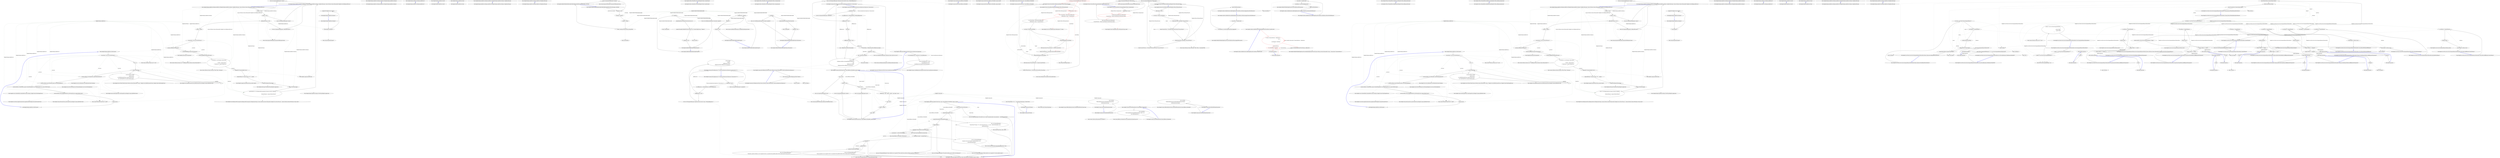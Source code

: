 digraph  {
m0_27 [cluster="System.ArgumentNullException.ArgumentNullException(string)", file="RabbitMqChannel.cs", label="Entry System.ArgumentNullException.ArgumentNullException(string)", span="0-0"];
m0_28 [cluster="System.Collections.Generic.List<T>.List()", file="RabbitMqChannel.cs", label="Entry System.Collections.Generic.List<T>.List()", span="0-0"];
m0_38 [cluster="Hangfire.BackgroundJobServer.Dispose()", file="RabbitMqChannel.cs", label="Entry Hangfire.BackgroundJobServer.Dispose()", span="108-108"];
m0_39 [cluster="Hangfire.BackgroundJobServer.Dispose()", file="RabbitMqChannel.cs", label="_processingServer.Dispose()", span="110-110"];
m0_40 [cluster="Hangfire.BackgroundJobServer.Dispose()", file="RabbitMqChannel.cs", label="Logger.Info(''Hangfire Server stopped.'')", span="111-111"];
m0_41 [cluster="Hangfire.BackgroundJobServer.Dispose()", file="RabbitMqChannel.cs", label="Exit Hangfire.BackgroundJobServer.Dispose()", span="108-108"];
m0_4 [cluster="Hangfire.BackgroundJobServer.BackgroundJobServer(Hangfire.BackgroundJobServerOptions)", file="RabbitMqChannel.cs", label="Entry Hangfire.BackgroundJobServer.BackgroundJobServer(Hangfire.BackgroundJobServerOptions)", span="58-58"];
m0_5 [cluster="Hangfire.BackgroundJobServer.BackgroundJobServer(Hangfire.BackgroundJobServerOptions)", file="RabbitMqChannel.cs", label="Exit Hangfire.BackgroundJobServer.BackgroundJobServer(Hangfire.BackgroundJobServerOptions)", span="58-58"];
m0_0 [cluster="Hangfire.BackgroundJobServer.BackgroundJobServer()", file="RabbitMqChannel.cs", label="Entry Hangfire.BackgroundJobServer.BackgroundJobServer()", span="38-38"];
m0_1 [cluster="Hangfire.BackgroundJobServer.BackgroundJobServer()", file="RabbitMqChannel.cs", label="Exit Hangfire.BackgroundJobServer.BackgroundJobServer()", span="38-38"];
m0_60 [cluster="Hangfire.Server.SchedulePoller.SchedulePoller(System.TimeSpan, Hangfire.States.IStateChangeProcess)", file="RabbitMqChannel.cs", label="Entry Hangfire.Server.SchedulePoller.SchedulePoller(System.TimeSpan, Hangfire.States.IStateChangeProcess)", span="45-45"];
m0_63 [cluster="Hangfire.BackgroundJobServer.Start()", file="RabbitMqChannel.cs", label="Entry Hangfire.BackgroundJobServer.Start()", span="135-135"];
m0_64 [cluster="Hangfire.BackgroundJobServer.Start()", file="RabbitMqChannel.cs", label="Exit Hangfire.BackgroundJobServer.Start()", span="135-135"];
m0_61 [cluster="Hangfire.Server.RecurringJobScheduler.RecurringJobScheduler(Hangfire.Client.IJobCreationProcess)", file="RabbitMqChannel.cs", label="Entry Hangfire.Server.RecurringJobScheduler.RecurringJobScheduler(Hangfire.Client.IJobCreationProcess)", span="43-43"];
m0_62 [cluster="Hangfire.Client.JobCreationProcess.JobCreationProcess(Hangfire.Common.IJobFilterProvider)", file="RabbitMqChannel.cs", label="Entry Hangfire.Client.JobCreationProcess.JobCreationProcess(Hangfire.Common.IJobFilterProvider)", span="35-35"];
m0_37 [cluster="Hangfire.Server.BackgroundProcessingServer.BackgroundProcessingServer(Hangfire.JobStorage, System.Collections.Generic.IEnumerable<Hangfire.Server.IServerProcess>, System.Collections.Generic.IDictionary<string, object>)", file="RabbitMqChannel.cs", label="Entry Hangfire.Server.BackgroundProcessingServer.BackgroundProcessingServer(Hangfire.JobStorage, System.Collections.Generic.IEnumerable<Hangfire.Server.IServerProcess>, System.Collections.Generic.IDictionary<string, object>)", span="40-40"];
m0_35 [cluster="Hangfire.JobStorage.WriteOptionsToLog(Hangfire.Logging.ILog)", file="RabbitMqChannel.cs", label="Entry Hangfire.JobStorage.WriteOptionsToLog(Hangfire.Logging.ILog)", span="68-68"];
m0_55 [cluster="Hangfire.Server.JobPerformanceProcess.JobPerformanceProcess(Hangfire.Common.IJobFilterProvider)", file="RabbitMqChannel.cs", label="Entry Hangfire.Server.JobPerformanceProcess.JobPerformanceProcess(Hangfire.Common.IJobFilterProvider)", span="34-34"];
m0_32 [cluster="System.Collections.Generic.Dictionary<TKey, TValue>.Dictionary()", file="RabbitMqChannel.cs", label="Entry System.Collections.Generic.Dictionary<TKey, TValue>.Dictionary()", span="0-0"];
m0_36 [cluster="Hangfire.BackgroundJobServerOptions.WriteToLog(Hangfire.Logging.ILog)", file="RabbitMqChannel.cs", label="Entry Hangfire.BackgroundJobServerOptions.WriteToLog(Hangfire.Logging.ILog)", span="83-83"];
m0_58 [cluster="Hangfire.Server.ServerHeartbeat.ServerHeartbeat(System.TimeSpan)", file="RabbitMqChannel.cs", label="Entry Hangfire.Server.ServerHeartbeat.ServerHeartbeat(System.TimeSpan)", span="31-31"];
m0_54 [cluster="Hangfire.Server.Worker.Worker(System.Collections.Generic.IEnumerable<string>, Hangfire.Server.IJobPerformanceProcess, Hangfire.States.IStateChangeProcess)", file="RabbitMqChannel.cs", label="Entry Hangfire.Server.Worker.Worker(System.Collections.Generic.IEnumerable<string>, Hangfire.Server.IJobPerformanceProcess, Hangfire.States.IStateChangeProcess)", span="47-47"];
m0_34 [cluster="Hangfire.Logging.ILog.InfoFormat(string, params object[])", file="RabbitMqChannel.cs", label="Entry Hangfire.Logging.ILog.InfoFormat(string, params object[])", span="210-210"];
m0_65 [cluster="Hangfire.BackgroundJobServer.Stop()", file="RabbitMqChannel.cs", label="Entry Hangfire.BackgroundJobServer.Stop()", span="140-140"];
m0_66 [cluster="Hangfire.BackgroundJobServer.Stop()", file="RabbitMqChannel.cs", label="Exit Hangfire.BackgroundJobServer.Stop()", span="140-140"];
m0_30 [cluster="System.Collections.Generic.List<T>.AddRange(System.Collections.Generic.IEnumerable<T>)", file="RabbitMqChannel.cs", label="Entry System.Collections.Generic.List<T>.AddRange(System.Collections.Generic.IEnumerable<T>)", span="0-0"];
m0_33 [cluster="Hangfire.Logging.ILog.Info(string)", file="RabbitMqChannel.cs", label="Entry Hangfire.Logging.ILog.Info(string)", span="202-202"];
m0_8 [cluster="Hangfire.BackgroundJobServer.BackgroundJobServer(Hangfire.BackgroundJobServerOptions, Hangfire.JobStorage, System.Collections.Generic.IEnumerable<Hangfire.Server.IBackgroundProcess>)", file="RabbitMqChannel.cs", label="Entry Hangfire.BackgroundJobServer.BackgroundJobServer(Hangfire.BackgroundJobServerOptions, Hangfire.JobStorage, System.Collections.Generic.IEnumerable<Hangfire.Server.IBackgroundProcess>)", span="74-74"];
m0_9 [cluster="Hangfire.BackgroundJobServer.BackgroundJobServer(Hangfire.BackgroundJobServerOptions, Hangfire.JobStorage, System.Collections.Generic.IEnumerable<Hangfire.Server.IBackgroundProcess>)", file="RabbitMqChannel.cs", label="storage == null", span="79-79"];
m0_11 [cluster="Hangfire.BackgroundJobServer.BackgroundJobServer(Hangfire.BackgroundJobServerOptions, Hangfire.JobStorage, System.Collections.Generic.IEnumerable<Hangfire.Server.IBackgroundProcess>)", file="RabbitMqChannel.cs", label="options == null", span="80-80"];
m0_13 [cluster="Hangfire.BackgroundJobServer.BackgroundJobServer(Hangfire.BackgroundJobServerOptions, Hangfire.JobStorage, System.Collections.Generic.IEnumerable<Hangfire.Server.IBackgroundProcess>)", file="RabbitMqChannel.cs", label="additionalProcesses == null", span="81-81"];
m0_15 [cluster="Hangfire.BackgroundJobServer.BackgroundJobServer(Hangfire.BackgroundJobServerOptions, Hangfire.JobStorage, System.Collections.Generic.IEnumerable<Hangfire.Server.IBackgroundProcess>)", file="RabbitMqChannel.cs", label="_options = options", span="83-83"];
m0_18 [cluster="Hangfire.BackgroundJobServer.BackgroundJobServer(Hangfire.BackgroundJobServerOptions, Hangfire.JobStorage, System.Collections.Generic.IEnumerable<Hangfire.Server.IBackgroundProcess>)", file="RabbitMqChannel.cs", label="processes.AddRange(storage.GetComponents())", span="87-87"];
m0_19 [cluster="Hangfire.BackgroundJobServer.BackgroundJobServer(Hangfire.BackgroundJobServerOptions, Hangfire.JobStorage, System.Collections.Generic.IEnumerable<Hangfire.Server.IBackgroundProcess>)", file="RabbitMqChannel.cs", label="processes.AddRange(additionalProcesses)", span="88-88"];
m0_20 [cluster="Hangfire.BackgroundJobServer.BackgroundJobServer(Hangfire.BackgroundJobServerOptions, Hangfire.JobStorage, System.Collections.Generic.IEnumerable<Hangfire.Server.IBackgroundProcess>)", file="RabbitMqChannel.cs", label="var properties = new Dictionary<string, object>\r\n            {\r\n                { ''Queues'', options.Queues },\r\n                { ''WorkerCount'', options.WorkerCount }\r\n            }", span="90-94"];
m0_22 [cluster="Hangfire.BackgroundJobServer.BackgroundJobServer(Hangfire.BackgroundJobServerOptions, Hangfire.JobStorage, System.Collections.Generic.IEnumerable<Hangfire.Server.IBackgroundProcess>)", file="RabbitMqChannel.cs", label="Logger.InfoFormat(''Using job storage: '{0}'.'', storage)", span="97-97"];
m0_23 [cluster="Hangfire.BackgroundJobServer.BackgroundJobServer(Hangfire.BackgroundJobServerOptions, Hangfire.JobStorage, System.Collections.Generic.IEnumerable<Hangfire.Server.IBackgroundProcess>)", file="RabbitMqChannel.cs", label="storage.WriteOptionsToLog(Logger)", span="99-99"];
m0_24 [cluster="Hangfire.BackgroundJobServer.BackgroundJobServer(Hangfire.BackgroundJobServerOptions, Hangfire.JobStorage, System.Collections.Generic.IEnumerable<Hangfire.Server.IBackgroundProcess>)", file="RabbitMqChannel.cs", label="options.WriteToLog(Logger)", span="100-100"];
m0_25 [cluster="Hangfire.BackgroundJobServer.BackgroundJobServer(Hangfire.BackgroundJobServerOptions, Hangfire.JobStorage, System.Collections.Generic.IEnumerable<Hangfire.Server.IBackgroundProcess>)", file="RabbitMqChannel.cs", label="_processingServer = new BackgroundProcessingServer(storage, processes, properties)\r\n            {\r\n                ShutdownTimeout = options.ShutdownTimeout\r\n            }", span="102-105"];
m0_10 [cluster="Hangfire.BackgroundJobServer.BackgroundJobServer(Hangfire.BackgroundJobServerOptions, Hangfire.JobStorage, System.Collections.Generic.IEnumerable<Hangfire.Server.IBackgroundProcess>)", file="RabbitMqChannel.cs", label="throw new ArgumentNullException(''storage'');", span="79-79"];
m0_12 [cluster="Hangfire.BackgroundJobServer.BackgroundJobServer(Hangfire.BackgroundJobServerOptions, Hangfire.JobStorage, System.Collections.Generic.IEnumerable<Hangfire.Server.IBackgroundProcess>)", file="RabbitMqChannel.cs", label="throw new ArgumentNullException(''options'');", span="80-80"];
m0_14 [cluster="Hangfire.BackgroundJobServer.BackgroundJobServer(Hangfire.BackgroundJobServerOptions, Hangfire.JobStorage, System.Collections.Generic.IEnumerable<Hangfire.Server.IBackgroundProcess>)", file="RabbitMqChannel.cs", label="throw new ArgumentNullException(''additionalProcesses'');", span="81-81"];
m0_16 [cluster="Hangfire.BackgroundJobServer.BackgroundJobServer(Hangfire.BackgroundJobServerOptions, Hangfire.JobStorage, System.Collections.Generic.IEnumerable<Hangfire.Server.IBackgroundProcess>)", file="RabbitMqChannel.cs", label="var processes = new List<IServerProcess>()", span="85-85"];
m0_17 [cluster="Hangfire.BackgroundJobServer.BackgroundJobServer(Hangfire.BackgroundJobServerOptions, Hangfire.JobStorage, System.Collections.Generic.IEnumerable<Hangfire.Server.IBackgroundProcess>)", file="RabbitMqChannel.cs", label="processes.AddRange(GetProcesses())", span="86-86"];
m0_21 [cluster="Hangfire.BackgroundJobServer.BackgroundJobServer(Hangfire.BackgroundJobServerOptions, Hangfire.JobStorage, System.Collections.Generic.IEnumerable<Hangfire.Server.IBackgroundProcess>)", file="RabbitMqChannel.cs", label="Logger.Info(''Starting Hangfire Server'')", span="96-96"];
m0_26 [cluster="Hangfire.BackgroundJobServer.BackgroundJobServer(Hangfire.BackgroundJobServerOptions, Hangfire.JobStorage, System.Collections.Generic.IEnumerable<Hangfire.Server.IBackgroundProcess>)", file="RabbitMqChannel.cs", label="Exit Hangfire.BackgroundJobServer.BackgroundJobServer(Hangfire.BackgroundJobServerOptions, Hangfire.JobStorage, System.Collections.Generic.IEnumerable<Hangfire.Server.IBackgroundProcess>)", span="74-74"];
m0_56 [cluster="Hangfire.States.StateChangeProcess.StateChangeProcess(Hangfire.Common.IJobFilterProvider)", file="RabbitMqChannel.cs", label="Entry Hangfire.States.StateChangeProcess.StateChangeProcess(Hangfire.Common.IJobFilterProvider)", span="35-35"];
m0_29 [cluster="Hangfire.BackgroundJobServer.GetProcesses()", file="RabbitMqChannel.cs", label="Entry Hangfire.BackgroundJobServer.GetProcesses()", span="114-114"];
m0_43 [cluster="Hangfire.BackgroundJobServer.GetProcesses()", file="RabbitMqChannel.cs", label="var processes = new List<IServerProcess>()", span="116-116"];
m0_44 [cluster="Hangfire.BackgroundJobServer.GetProcesses()", file="RabbitMqChannel.cs", label="var i = 0", span="118-118"];
m0_46 [cluster="Hangfire.BackgroundJobServer.GetProcesses()", file="RabbitMqChannel.cs", label="processes.Add(new Worker(\r\n                    _options.Queues, \r\n                    new JobPerformanceProcess(_options.FilterProvider), \r\n                    new StateChangeProcess(_options.FilterProvider)))", span="120-123"];
m0_48 [cluster="Hangfire.BackgroundJobServer.GetProcesses()", file="RabbitMqChannel.cs", label="processes.Add(new ServerHeartbeat(_options.HeartbeatInterval))", span="126-126"];
m0_49 [cluster="Hangfire.BackgroundJobServer.GetProcesses()", file="RabbitMqChannel.cs", label="processes.Add(new ServerWatchdog(_options.ServerWatchdogOptions))", span="127-127"];
m0_50 [cluster="Hangfire.BackgroundJobServer.GetProcesses()", file="RabbitMqChannel.cs", label="processes.Add(new SchedulePoller(_options.SchedulePollingInterval, new StateChangeProcess(_options.FilterProvider)))", span="128-128"];
m0_51 [cluster="Hangfire.BackgroundJobServer.GetProcesses()", file="RabbitMqChannel.cs", label="processes.Add(new RecurringJobScheduler(new JobCreationProcess(_options.FilterProvider)))", span="129-129"];
m0_52 [cluster="Hangfire.BackgroundJobServer.GetProcesses()", file="RabbitMqChannel.cs", label="return processes;", span="131-131"];
m0_45 [cluster="Hangfire.BackgroundJobServer.GetProcesses()", file="RabbitMqChannel.cs", label="i < _options.WorkerCount", span="118-118"];
m0_47 [cluster="Hangfire.BackgroundJobServer.GetProcesses()", file="RabbitMqChannel.cs", label="i++", span="118-118"];
m0_53 [cluster="Hangfire.BackgroundJobServer.GetProcesses()", file="RabbitMqChannel.cs", label="Exit Hangfire.BackgroundJobServer.GetProcesses()", span="114-114"];
m0_57 [cluster="System.Collections.Generic.List<T>.Add(T)", file="RabbitMqChannel.cs", label="Entry System.Collections.Generic.List<T>.Add(T)", span="0-0"];
m0_31 [cluster="Hangfire.JobStorage.GetComponents()", file="RabbitMqChannel.cs", label="Entry Hangfire.JobStorage.GetComponents()", span="58-58"];
m0_59 [cluster="Hangfire.Server.ServerWatchdog.ServerWatchdog(Hangfire.Server.ServerWatchdogOptions)", file="RabbitMqChannel.cs", label="Entry Hangfire.Server.ServerWatchdog.ServerWatchdog(Hangfire.Server.ServerWatchdogOptions)", span="32-32"];
m0_6 [cluster="Hangfire.BackgroundJobServer.BackgroundJobServer(Hangfire.BackgroundJobServerOptions, Hangfire.JobStorage)", file="RabbitMqChannel.cs", label="Entry Hangfire.BackgroundJobServer.BackgroundJobServer(Hangfire.BackgroundJobServerOptions, Hangfire.JobStorage)", span="69-69"];
m0_7 [cluster="Hangfire.BackgroundJobServer.BackgroundJobServer(Hangfire.BackgroundJobServerOptions, Hangfire.JobStorage)", file="RabbitMqChannel.cs", label="Exit Hangfire.BackgroundJobServer.BackgroundJobServer(Hangfire.BackgroundJobServerOptions, Hangfire.JobStorage)", span="69-69"];
m0_42 [cluster="System.IDisposable.Dispose()", file="RabbitMqChannel.cs", label="Entry System.IDisposable.Dispose()", span="0-0"];
m0_2 [cluster="Hangfire.BackgroundJobServer.BackgroundJobServer(Hangfire.JobStorage)", file="RabbitMqChannel.cs", label="Entry Hangfire.BackgroundJobServer.BackgroundJobServer(Hangfire.JobStorage)", span="48-48"];
m0_3 [cluster="Hangfire.BackgroundJobServer.BackgroundJobServer(Hangfire.JobStorage)", file="RabbitMqChannel.cs", label="Exit Hangfire.BackgroundJobServer.BackgroundJobServer(Hangfire.JobStorage)", span="48-48"];
m0_67 [file="RabbitMqChannel.cs", label="Hangfire.BackgroundJobServer", span=""];
m3_7 [cluster="System.ArgumentNullException.ArgumentNullException(string)", file="RabbitMqFetchedJob.cs", label="Entry System.ArgumentNullException.ArgumentNullException(string)", span="0-0"];
m3_24 [cluster="Unk.BasicNack", file="RabbitMqFetchedJob.cs", label="Entry Unk.BasicNack", span=""];
m3_9 [cluster="HangFire.RabbitMQ.RabbitMqFetchedJob.RemoveFromQueue()", file="RabbitMqFetchedJob.cs", label="Entry HangFire.RabbitMQ.RabbitMqFetchedJob.RemoveFromQueue()", span="27-27"];
m3_10 [cluster="HangFire.RabbitMQ.RabbitMqFetchedJob.RemoveFromQueue()", file="RabbitMqFetchedJob.cs", label=_completed, span="29-29"];
m3_11 [cluster="HangFire.RabbitMQ.RabbitMqFetchedJob.RemoveFromQueue()", file="RabbitMqFetchedJob.cs", label="throw new InvalidOperationException(''Job already completed'');", span="29-29"];
m3_12 [cluster="HangFire.RabbitMQ.RabbitMqFetchedJob.RemoveFromQueue()", file="RabbitMqFetchedJob.cs", label="_channel.BasicAck(_message.DeliveryTag, false)", span="30-30"];
m3_13 [cluster="HangFire.RabbitMQ.RabbitMqFetchedJob.RemoveFromQueue()", file="RabbitMqFetchedJob.cs", label="_completed = true", span="31-31"];
m3_14 [cluster="HangFire.RabbitMQ.RabbitMqFetchedJob.RemoveFromQueue()", file="RabbitMqFetchedJob.cs", label="Exit HangFire.RabbitMQ.RabbitMqFetchedJob.RemoveFromQueue()", span="27-27"];
m3_17 [cluster="HangFire.RabbitMQ.RabbitMqFetchedJob.Requeue()", file="RabbitMqFetchedJob.cs", label="Entry HangFire.RabbitMQ.RabbitMqFetchedJob.Requeue()", span="34-34"];
m3_18 [cluster="HangFire.RabbitMQ.RabbitMqFetchedJob.Requeue()", file="RabbitMqFetchedJob.cs", label=_completed, span="36-36"];
m3_19 [cluster="HangFire.RabbitMQ.RabbitMqFetchedJob.Requeue()", file="RabbitMqFetchedJob.cs", label="throw new InvalidOperationException(''Job already completed'');", span="36-36"];
m3_20 [cluster="HangFire.RabbitMQ.RabbitMqFetchedJob.Requeue()", file="RabbitMqFetchedJob.cs", label="_channel.BasicNack(_message.DeliveryTag, false, true)", span="37-37"];
m3_21 [cluster="HangFire.RabbitMQ.RabbitMqFetchedJob.Requeue()", file="RabbitMqFetchedJob.cs", label="_channel.Close(global::RabbitMQ.Client.Framing.v0_9_1.Constants.ReplySuccess, ''Requeue'')", span="38-38"];
m3_22 [cluster="HangFire.RabbitMQ.RabbitMqFetchedJob.Requeue()", file="RabbitMqFetchedJob.cs", label="_completed = true", span="40-40"];
m3_23 [cluster="HangFire.RabbitMQ.RabbitMqFetchedJob.Requeue()", file="RabbitMqFetchedJob.cs", label="Exit HangFire.RabbitMQ.RabbitMqFetchedJob.Requeue()", span="34-34"];
m3_26 [cluster="HangFire.RabbitMQ.RabbitMqFetchedJob.Dispose()", file="RabbitMqFetchedJob.cs", label="Entry HangFire.RabbitMQ.RabbitMqFetchedJob.Dispose()", span="43-43"];
m3_27 [cluster="HangFire.RabbitMQ.RabbitMqFetchedJob.Dispose()", file="RabbitMqFetchedJob.cs", label="!_completed && !_disposed", span="45-45"];
m3_28 [cluster="HangFire.RabbitMQ.RabbitMqFetchedJob.Dispose()", file="RabbitMqFetchedJob.cs", label="Requeue()", span="47-47"];
m3_29 [cluster="HangFire.RabbitMQ.RabbitMqFetchedJob.Dispose()", file="RabbitMqFetchedJob.cs", label="_disposed = true", span="50-50"];
m3_30 [cluster="HangFire.RabbitMQ.RabbitMqFetchedJob.Dispose()", file="RabbitMqFetchedJob.cs", label="Exit HangFire.RabbitMQ.RabbitMqFetchedJob.Dispose()", span="43-43"];
m3_16 [cluster="Unk.BasicAck", file="RabbitMqFetchedJob.cs", label="Entry Unk.BasicAck", span=""];
m3_0 [cluster="HangFire.RabbitMQ.RabbitMqFetchedJob.RabbitMqFetchedJob(BasicDeliverEventArgs, ref IModel)", file="RabbitMqFetchedJob.cs", label="Entry HangFire.RabbitMQ.RabbitMqFetchedJob.RabbitMqFetchedJob(BasicDeliverEventArgs, ref IModel)", span="15-15"];
m3_1 [cluster="HangFire.RabbitMQ.RabbitMqFetchedJob.RabbitMqFetchedJob(BasicDeliverEventArgs, ref IModel)", file="RabbitMqFetchedJob.cs", label="message == null", span="17-17"];
m3_3 [cluster="HangFire.RabbitMQ.RabbitMqFetchedJob.RabbitMqFetchedJob(BasicDeliverEventArgs, ref IModel)", file="RabbitMqFetchedJob.cs", label="_message = message", span="19-19"];
m3_4 [cluster="HangFire.RabbitMQ.RabbitMqFetchedJob.RabbitMqFetchedJob(BasicDeliverEventArgs, ref IModel)", file="RabbitMqFetchedJob.cs", label="_channel = channel", span="20-20"];
m3_2 [cluster="HangFire.RabbitMQ.RabbitMqFetchedJob.RabbitMqFetchedJob(BasicDeliverEventArgs, ref IModel)", file="RabbitMqFetchedJob.cs", label="throw new ArgumentNullException(''message'');", span="17-17"];
m3_5 [cluster="HangFire.RabbitMQ.RabbitMqFetchedJob.RabbitMqFetchedJob(BasicDeliverEventArgs, ref IModel)", file="RabbitMqFetchedJob.cs", label="JobId = Encoding.UTF8.GetString(_message.Body)", span="22-22"];
m3_6 [cluster="HangFire.RabbitMQ.RabbitMqFetchedJob.RabbitMqFetchedJob(BasicDeliverEventArgs, ref IModel)", file="RabbitMqFetchedJob.cs", label="Exit HangFire.RabbitMQ.RabbitMqFetchedJob.RabbitMqFetchedJob(BasicDeliverEventArgs, ref IModel)", span="15-15"];
m3_8 [cluster="Unk.GetString", file="RabbitMqFetchedJob.cs", label="Entry Unk.GetString", span=""];
m3_25 [cluster="Unk.Close", file="RabbitMqFetchedJob.cs", label="Entry Unk.Close", span=""];
m3_15 [cluster="System.InvalidOperationException.InvalidOperationException(string)", file="RabbitMqFetchedJob.cs", label="Entry System.InvalidOperationException.InvalidOperationException(string)", span="0-0"];
m3_31 [file="RabbitMqFetchedJob.cs", label="HangFire.RabbitMQ.RabbitMqFetchedJob", span=""];
m4_2 [cluster="HangFire.Filters.IClientFilter.OnCreated(HangFire.Filters.CreatedContext)", file="RabbitMqJobQueue.cs", label="Entry HangFire.Filters.IClientFilter.OnCreated(HangFire.Filters.CreatedContext)", span="5-5"];
m4_3 [cluster="HangFire.Filters.IClientFilter.OnCreated(HangFire.Filters.CreatedContext)", file="RabbitMqJobQueue.cs", label="Exit HangFire.Filters.IClientFilter.OnCreated(HangFire.Filters.CreatedContext)", span="5-5"];
m4_0 [cluster="HangFire.Filters.IClientFilter.OnCreating(HangFire.Filters.CreatingContext)", file="RabbitMqJobQueue.cs", label="Entry HangFire.Filters.IClientFilter.OnCreating(HangFire.Filters.CreatingContext)", span="4-4"];
m4_1 [cluster="HangFire.Filters.IClientFilter.OnCreating(HangFire.Filters.CreatingContext)", file="RabbitMqJobQueue.cs", label="Exit HangFire.Filters.IClientFilter.OnCreating(HangFire.Filters.CreatingContext)", span="4-4"];
m5_57 [cluster="Hangfire.Common.Job.GetExpressionValues(System.Collections.Generic.IEnumerable<System.Linq.Expressions.Expression>)", file="RabbitMqJobQueueFacts.cs", label="Entry Hangfire.Common.Job.GetExpressionValues(System.Collections.Generic.IEnumerable<System.Linq.Expressions.Expression>)", span="307-307"];
m5_88 [cluster="Hangfire.Common.Job.GetExpressionValues(System.Collections.Generic.IEnumerable<System.Linq.Expressions.Expression>)", file="RabbitMqJobQueueFacts.cs", label="return expressions.Select(GetExpressionValue).ToArray();", span="309-309"];
m5_89 [cluster="Hangfire.Common.Job.GetExpressionValues(System.Collections.Generic.IEnumerable<System.Linq.Expressions.Expression>)", file="RabbitMqJobQueueFacts.cs", label="Exit Hangfire.Common.Job.GetExpressionValues(System.Collections.Generic.IEnumerable<System.Linq.Expressions.Expression>)", span="307-307"];
m5_18 [cluster="System.ArgumentNullException.ArgumentNullException(string)", file="RabbitMqJobQueueFacts.cs", label="Entry System.ArgumentNullException.ArgumentNullException(string)", span="0-0"];
m5_0 [cluster="Hangfire.Common.Job.Job(System.Reflection.MethodInfo)", file="RabbitMqJobQueueFacts.cs", label="Entry Hangfire.Common.Job.Job(System.Reflection.MethodInfo)", span="62-62"];
m5_1 [cluster="Hangfire.Common.Job.Job(System.Reflection.MethodInfo)", file="RabbitMqJobQueueFacts.cs", label="Exit Hangfire.Common.Job.Job(System.Reflection.MethodInfo)", span="62-62"];
m5_24 [cluster="string.Format(string, object, object)", file="RabbitMqJobQueueFacts.cs", label="Entry string.Format(string, object, object)", span="0-0"];
m5_6 [cluster="Hangfire.Common.Job.Job(System.Type, System.Reflection.MethodInfo, params object[])", file="RabbitMqJobQueueFacts.cs", label="Entry Hangfire.Common.Job.Job(System.Type, System.Reflection.MethodInfo, params object[])", span="116-116"];
m5_7 [cluster="Hangfire.Common.Job.Job(System.Type, System.Reflection.MethodInfo, params object[])", file="RabbitMqJobQueueFacts.cs", label="type == null", span="118-118"];
m5_9 [cluster="Hangfire.Common.Job.Job(System.Type, System.Reflection.MethodInfo, params object[])", file="RabbitMqJobQueueFacts.cs", label="method == null", span="119-119"];
m5_11 [cluster="Hangfire.Common.Job.Job(System.Type, System.Reflection.MethodInfo, params object[])", file="RabbitMqJobQueueFacts.cs", label="args == null", span="120-120"];
m5_13 [cluster="Hangfire.Common.Job.Job(System.Type, System.Reflection.MethodInfo, params object[])", file="RabbitMqJobQueueFacts.cs", label="Validate(type, ''type'', method, ''method'', args.Length, ''args'')", span="122-122"];
m5_14 [cluster="Hangfire.Common.Job.Job(System.Type, System.Reflection.MethodInfo, params object[])", file="RabbitMqJobQueueFacts.cs", label="Type = type", span="124-124"];
m5_15 [cluster="Hangfire.Common.Job.Job(System.Type, System.Reflection.MethodInfo, params object[])", file="RabbitMqJobQueueFacts.cs", label="Method = method", span="125-125"];
m5_16 [cluster="Hangfire.Common.Job.Job(System.Type, System.Reflection.MethodInfo, params object[])", file="RabbitMqJobQueueFacts.cs", label="Args = args", span="126-126"];
m5_8 [cluster="Hangfire.Common.Job.Job(System.Type, System.Reflection.MethodInfo, params object[])", file="RabbitMqJobQueueFacts.cs", label="throw new ArgumentNullException(''type'');", span="118-118"];
m5_10 [cluster="Hangfire.Common.Job.Job(System.Type, System.Reflection.MethodInfo, params object[])", file="RabbitMqJobQueueFacts.cs", label="throw new ArgumentNullException(''method'');", span="119-119"];
m5_12 [cluster="Hangfire.Common.Job.Job(System.Type, System.Reflection.MethodInfo, params object[])", file="RabbitMqJobQueueFacts.cs", label="throw new ArgumentNullException(''args'');", span="120-120"];
m5_17 [cluster="Hangfire.Common.Job.Job(System.Type, System.Reflection.MethodInfo, params object[])", file="RabbitMqJobQueueFacts.cs", label="Exit Hangfire.Common.Job.Job(System.Type, System.Reflection.MethodInfo, params object[])", span="116-116"];
m5_95 [cluster="Hangfire.Common.CachedExpressionCompiler.Evaluate(System.Linq.Expressions.Expression)", file="RabbitMqJobQueueFacts.cs", label="Entry Hangfire.Common.CachedExpressionCompiler.Evaluate(System.Linq.Expressions.Expression)", span="25-25"];
m5_37 [cluster="System.Collections.IEnumerable.Cast<TResult>()", file="RabbitMqJobQueueFacts.cs", label="Entry System.Collections.IEnumerable.Cast<TResult>()", span="0-0"];
m5_86 [cluster="System.Type.IsAssignableFrom(System.Type)", file="RabbitMqJobQueueFacts.cs", label="Entry System.Type.IsAssignableFrom(System.Type)", span="0-0"];
m5_56 [cluster="object.GetType()", file="RabbitMqJobQueueFacts.cs", label="Entry object.GetType()", span="0-0"];
m5_25 [cluster="Hangfire.Common.Job.GetTypeFilterAttributes(bool)", file="RabbitMqJobQueueFacts.cs", label="Entry Hangfire.Common.Job.GetTypeFilterAttributes(bool)", span="155-155"];
m5_26 [cluster="Hangfire.Common.Job.GetTypeFilterAttributes(bool)", file="RabbitMqJobQueueFacts.cs", label="return useCache\r\n                ? ReflectedAttributeCache.GetTypeFilterAttributes(Type)\r\n                : GetFilterAttributes(Type);", span="157-159"];
m5_27 [cluster="Hangfire.Common.Job.GetTypeFilterAttributes(bool)", file="RabbitMqJobQueueFacts.cs", label="Exit Hangfire.Common.Job.GetTypeFilterAttributes(bool)", span="155-155"];
m5_36 [cluster="System.Reflection.MemberInfo.GetCustomAttributes(System.Type, bool)", file="RabbitMqJobQueueFacts.cs", label="Entry System.Reflection.MemberInfo.GetCustomAttributes(System.Type, bool)", span="0-0"];
m5_28 [cluster="Hangfire.Common.ReflectedAttributeCache.GetTypeFilterAttributes(System.Type)", file="RabbitMqJobQueueFacts.cs", label="Entry Hangfire.Common.ReflectedAttributeCache.GetTypeFilterAttributes(System.Type)", span="33-33"];
m5_54 [cluster="Hangfire.Common.Job.GetExpressionValue(System.Linq.Expressions.Expression)", file="RabbitMqJobQueueFacts.cs", label="Entry Hangfire.Common.Job.GetExpressionValue(System.Linq.Expressions.Expression)", span="312-312"];
m5_92 [cluster="Hangfire.Common.Job.GetExpressionValue(System.Linq.Expressions.Expression)", file="RabbitMqJobQueueFacts.cs", label="var constantExpression = expression as ConstantExpression", span="314-314"];
m5_93 [cluster="Hangfire.Common.Job.GetExpressionValue(System.Linq.Expressions.Expression)", file="RabbitMqJobQueueFacts.cs", label="return constantExpression != null\r\n                ? constantExpression.Value\r\n                : CachedExpressionCompiler.Evaluate(expression);", span="316-318"];
m5_94 [cluster="Hangfire.Common.Job.GetExpressionValue(System.Linq.Expressions.Expression)", file="RabbitMqJobQueueFacts.cs", label="Exit Hangfire.Common.Job.GetExpressionValue(System.Linq.Expressions.Expression)", span="312-312"];
m5_91 [cluster="Unk.ToArray", file="RabbitMqJobQueueFacts.cs", label="Entry Unk.ToArray", span=""];
m5_55 [cluster="System.InvalidOperationException.InvalidOperationException(string)", file="RabbitMqJobQueueFacts.cs", label="Entry System.InvalidOperationException.InvalidOperationException(string)", span="0-0"];
m5_2 [cluster="Hangfire.Common.Job.Job(System.Reflection.MethodInfo, params object[])", file="RabbitMqJobQueueFacts.cs", label="Entry Hangfire.Common.Job.Job(System.Reflection.MethodInfo, params object[])", span="75-75"];
m5_3 [cluster="Hangfire.Common.Job.Job(System.Reflection.MethodInfo, params object[])", file="RabbitMqJobQueueFacts.cs", label="Exit Hangfire.Common.Job.Job(System.Reflection.MethodInfo, params object[])", span="75-75"];
m5_53 [cluster="System.NotSupportedException.NotSupportedException(string)", file="RabbitMqJobQueueFacts.cs", label="Entry System.NotSupportedException.NotSupportedException(string)", span="0-0"];
m5_58 [cluster="Hangfire.Common.Job.FromExpression<T>(System.Linq.Expressions.Expression<System.Action<T>>)", file="RabbitMqJobQueueFacts.cs", label="Entry Hangfire.Common.Job.FromExpression<T>(System.Linq.Expressions.Expression<System.Action<T>>)", span="226-226"];
m5_59 [cluster="Hangfire.Common.Job.FromExpression<T>(System.Linq.Expressions.Expression<System.Action<T>>)", file="RabbitMqJobQueueFacts.cs", label="methodCall == null", span="228-228"];
m5_61 [cluster="Hangfire.Common.Job.FromExpression<T>(System.Linq.Expressions.Expression<System.Action<T>>)", file="RabbitMqJobQueueFacts.cs", label="var callExpression = methodCall.Body as MethodCallExpression", span="230-230"];
m5_60 [cluster="Hangfire.Common.Job.FromExpression<T>(System.Linq.Expressions.Expression<System.Action<T>>)", file="RabbitMqJobQueueFacts.cs", label="throw new ArgumentNullException(''methodCall'');", span="228-228"];
m5_62 [cluster="Hangfire.Common.Job.FromExpression<T>(System.Linq.Expressions.Expression<System.Action<T>>)", file="RabbitMqJobQueueFacts.cs", label="callExpression == null", span="231-231"];
m5_64 [cluster="Hangfire.Common.Job.FromExpression<T>(System.Linq.Expressions.Expression<System.Action<T>>)", file="RabbitMqJobQueueFacts.cs", label="return new Job(\r\n                typeof(T),\r\n                callExpression.Method,\r\n                GetExpressionValues(callExpression.Arguments));", span="236-239"];
m5_63 [cluster="Hangfire.Common.Job.FromExpression<T>(System.Linq.Expressions.Expression<System.Action<T>>)", file="RabbitMqJobQueueFacts.cs", label="throw new NotSupportedException(''Expression body should be of type `MethodCallExpression`'');", span="233-233"];
m5_65 [cluster="Hangfire.Common.Job.FromExpression<T>(System.Linq.Expressions.Expression<System.Action<T>>)", file="RabbitMqJobQueueFacts.cs", label="Exit Hangfire.Common.Job.FromExpression<T>(System.Linq.Expressions.Expression<System.Action<T>>)", span="226-226"];
m5_29 [cluster="Hangfire.Common.Job.GetFilterAttributes(System.Reflection.MemberInfo)", file="RabbitMqJobQueueFacts.cs", label="Entry Hangfire.Common.Job.GetFilterAttributes(System.Reflection.MemberInfo)", span="169-169"];
m5_34 [cluster="Hangfire.Common.Job.GetFilterAttributes(System.Reflection.MemberInfo)", file="RabbitMqJobQueueFacts.cs", label="return memberInfo\r\n                .GetCustomAttributes(typeof(JobFilterAttribute), inherit: true)\r\n                .Cast<JobFilterAttribute>();", span="171-173"];
m5_35 [cluster="Hangfire.Common.Job.GetFilterAttributes(System.Reflection.MemberInfo)", file="RabbitMqJobQueueFacts.cs", label="Exit Hangfire.Common.Job.GetFilterAttributes(System.Reflection.MemberInfo)", span="169-169"];
m5_33 [cluster="Hangfire.Common.ReflectedAttributeCache.GetMethodFilterAttributes(System.Reflection.MethodInfo)", file="RabbitMqJobQueueFacts.cs", label="Entry Hangfire.Common.ReflectedAttributeCache.GetMethodFilterAttributes(System.Reflection.MethodInfo)", span="38-38"];
m5_90 [cluster="Unk.Select", file="RabbitMqJobQueueFacts.cs", label="Entry Unk.Select", span=""];
m5_85 [cluster="System.ArgumentException.ArgumentException(string, string)", file="RabbitMqJobQueueFacts.cs", label="Entry System.ArgumentException.ArgumentException(string, string)", span="0-0"];
m5_30 [cluster="Hangfire.Common.Job.GetMethodFilterAttributes(bool)", file="RabbitMqJobQueueFacts.cs", label="Entry Hangfire.Common.Job.GetMethodFilterAttributes(bool)", span="162-162"];
m5_31 [cluster="Hangfire.Common.Job.GetMethodFilterAttributes(bool)", file="RabbitMqJobQueueFacts.cs", label="return useCache\r\n                ? ReflectedAttributeCache.GetMethodFilterAttributes(Method)\r\n                : GetFilterAttributes(Method);", span="164-166"];
m5_32 [cluster="Hangfire.Common.Job.GetMethodFilterAttributes(bool)", file="RabbitMqJobQueueFacts.cs", label="Exit Hangfire.Common.Job.GetMethodFilterAttributes(bool)", span="162-162"];
m5_20 [cluster="Hangfire.Common.Job.ToString()", file="RabbitMqJobQueueFacts.cs", label="Entry Hangfire.Common.Job.ToString()", span="150-150"];
m5_21 [cluster="Hangfire.Common.Job.ToString()", file="RabbitMqJobQueueFacts.cs", label="return String.Format(''{0}.{1}'', Type.ToGenericTypeString(), Method.Name);", span="152-152"];
m5_22 [cluster="Hangfire.Common.Job.ToString()", file="RabbitMqJobQueueFacts.cs", label="Exit Hangfire.Common.Job.ToString()", span="150-150"];
m5_87 [cluster="System.Reflection.MethodBase.GetParameters()", file="RabbitMqJobQueueFacts.cs", label="Entry System.Reflection.MethodBase.GetParameters()", span="0-0"];
m5_4 [cluster="Hangfire.Common.Job.Job(System.Type, System.Reflection.MethodInfo)", file="RabbitMqJobQueueFacts.cs", label="Entry Hangfire.Common.Job.Job(System.Type, System.Reflection.MethodInfo)", span="96-96"];
m5_5 [cluster="Hangfire.Common.Job.Job(System.Type, System.Reflection.MethodInfo)", file="RabbitMqJobQueueFacts.cs", label="Exit Hangfire.Common.Job.Job(System.Type, System.Reflection.MethodInfo)", span="96-96"];
m5_19 [cluster="Hangfire.Common.Job.Validate(System.Type, string, System.Reflection.MethodInfo, string, int, string)", file="RabbitMqJobQueueFacts.cs", label="Entry Hangfire.Common.Job.Validate(System.Type, string, System.Reflection.MethodInfo, string, int, string)", span="242-242"];
m5_66 [cluster="Hangfire.Common.Job.Validate(System.Type, string, System.Reflection.MethodInfo, string, int, string)", file="RabbitMqJobQueueFacts.cs", label="method.ContainsGenericParameters", span="251-251"];
m5_67 [cluster="Hangfire.Common.Job.Validate(System.Type, string, System.Reflection.MethodInfo, string, int, string)", file="RabbitMqJobQueueFacts.cs", label="throw new ArgumentException(''Job method can not contain unassigned generic type parameters.'', methodParameterName);", span="253-253"];
m5_68 [cluster="Hangfire.Common.Job.Validate(System.Type, string, System.Reflection.MethodInfo, string, int, string)", file="RabbitMqJobQueueFacts.cs", label="method.DeclaringType == null", span="256-256"];
m5_70 [cluster="Hangfire.Common.Job.Validate(System.Type, string, System.Reflection.MethodInfo, string, int, string)", file="RabbitMqJobQueueFacts.cs", label="!method.DeclaringType.IsAssignableFrom(type)", span="261-261"];
m5_71 [cluster="Hangfire.Common.Job.Validate(System.Type, string, System.Reflection.MethodInfo, string, int, string)", file="RabbitMqJobQueueFacts.cs", label="throw new ArgumentException(\r\n                    String.Format(''The type `{0}` must be derived from the `{1}` type.'', method.DeclaringType, type),\r\n                    typeParameterName);", span="263-265"];
m5_72 [cluster="Hangfire.Common.Job.Validate(System.Type, string, System.Reflection.MethodInfo, string, int, string)", file="RabbitMqJobQueueFacts.cs", label="!method.IsPublic", span="268-268"];
m5_74 [cluster="Hangfire.Common.Job.Validate(System.Type, string, System.Reflection.MethodInfo, string, int, string)", file="RabbitMqJobQueueFacts.cs", label="typeof(Task).IsAssignableFrom(method.ReturnType)", span="273-273"];
m5_76 [cluster="Hangfire.Common.Job.Validate(System.Type, string, System.Reflection.MethodInfo, string, int, string)", file="RabbitMqJobQueueFacts.cs", label="var parameters = method.GetParameters()", span="278-278"];
m5_77 [cluster="Hangfire.Common.Job.Validate(System.Type, string, System.Reflection.MethodInfo, string, int, string)", file="RabbitMqJobQueueFacts.cs", label="parameters.Length != argumentCount", span="280-280"];
m5_78 [cluster="Hangfire.Common.Job.Validate(System.Type, string, System.Reflection.MethodInfo, string, int, string)", file="RabbitMqJobQueueFacts.cs", label="throw new ArgumentException(\r\n                    ''Argument count must be equal to method parameter count.'',\r\n                    argumentParameterName);", span="282-284"];
m5_69 [cluster="Hangfire.Common.Job.Validate(System.Type, string, System.Reflection.MethodInfo, string, int, string)", file="RabbitMqJobQueueFacts.cs", label="throw new NotSupportedException(''Global methods are not supported. Use class methods instead.'');", span="258-258"];
m5_73 [cluster="Hangfire.Common.Job.Validate(System.Type, string, System.Reflection.MethodInfo, string, int, string)", file="RabbitMqJobQueueFacts.cs", label="throw new NotSupportedException(''Only public methods can be invoked in the background.'');", span="270-270"];
m5_75 [cluster="Hangfire.Common.Job.Validate(System.Type, string, System.Reflection.MethodInfo, string, int, string)", file="RabbitMqJobQueueFacts.cs", label="throw new NotSupportedException(''Async methods are not supported. Please make them synchronous before using them in background.'');", span="275-275"];
m5_79 [cluster="Hangfire.Common.Job.Validate(System.Type, string, System.Reflection.MethodInfo, string, int, string)", file="RabbitMqJobQueueFacts.cs", label=parameters, span="287-287"];
m5_80 [cluster="Hangfire.Common.Job.Validate(System.Type, string, System.Reflection.MethodInfo, string, int, string)", file="RabbitMqJobQueueFacts.cs", label="parameter.IsOut", span="293-293"];
m5_82 [cluster="Hangfire.Common.Job.Validate(System.Type, string, System.Reflection.MethodInfo, string, int, string)", file="RabbitMqJobQueueFacts.cs", label="parameter.ParameterType.IsByRef", span="299-299"];
m5_81 [cluster="Hangfire.Common.Job.Validate(System.Type, string, System.Reflection.MethodInfo, string, int, string)", file="RabbitMqJobQueueFacts.cs", label="throw new NotSupportedException(\r\n                        ''Output parameters are not supported: there is no guarantee that specified method will be invoked inside the same process.'');", span="295-296"];
m5_83 [cluster="Hangfire.Common.Job.Validate(System.Type, string, System.Reflection.MethodInfo, string, int, string)", file="RabbitMqJobQueueFacts.cs", label="throw new NotSupportedException(\r\n                        ''Parameters, passed by reference, are not supported: there is no guarantee that specified method will be invoked inside the same process.'');", span="301-302"];
m5_84 [cluster="Hangfire.Common.Job.Validate(System.Type, string, System.Reflection.MethodInfo, string, int, string)", file="RabbitMqJobQueueFacts.cs", label="Exit Hangfire.Common.Job.Validate(System.Type, string, System.Reflection.MethodInfo, string, int, string)", span="242-242"];
m5_23 [cluster="System.Type.ToGenericTypeString()", file="RabbitMqJobQueueFacts.cs", label="Entry System.Type.ToGenericTypeString()", span="8-8"];
m5_38 [cluster="Hangfire.Common.Job.FromExpression(System.Linq.Expressions.Expression<System.Action>)", file="RabbitMqJobQueueFacts.cs", label="Entry Hangfire.Common.Job.FromExpression(System.Linq.Expressions.Expression<System.Action>)", span="183-183"];
m5_39 [cluster="Hangfire.Common.Job.FromExpression(System.Linq.Expressions.Expression<System.Action>)", file="RabbitMqJobQueueFacts.cs", label="methodCall == null", span="185-185"];
m5_41 [cluster="Hangfire.Common.Job.FromExpression(System.Linq.Expressions.Expression<System.Action>)", file="RabbitMqJobQueueFacts.cs", label="var callExpression = methodCall.Body as MethodCallExpression", span="187-187"];
m5_40 [cluster="Hangfire.Common.Job.FromExpression(System.Linq.Expressions.Expression<System.Action>)", file="RabbitMqJobQueueFacts.cs", label="throw new ArgumentNullException(''methodCall'');", span="185-185"];
m5_42 [cluster="Hangfire.Common.Job.FromExpression(System.Linq.Expressions.Expression<System.Action>)", file="RabbitMqJobQueueFacts.cs", label="callExpression == null", span="188-188"];
m5_45 [cluster="Hangfire.Common.Job.FromExpression(System.Linq.Expressions.Expression<System.Action>)", file="RabbitMqJobQueueFacts.cs", label="callExpression.Object != null", span="195-195"];
m5_46 [cluster="Hangfire.Common.Job.FromExpression(System.Linq.Expressions.Expression<System.Action>)", file="RabbitMqJobQueueFacts.cs", label="var objectValue = GetExpressionValue(callExpression.Object)", span="197-197"];
m5_50 [cluster="Hangfire.Common.Job.FromExpression(System.Linq.Expressions.Expression<System.Action>)", file="RabbitMqJobQueueFacts.cs", label="type = callExpression.Method.DeclaringType", span="207-207"];
m5_51 [cluster="Hangfire.Common.Job.FromExpression(System.Linq.Expressions.Expression<System.Action>)", file="RabbitMqJobQueueFacts.cs", label="return new Job(\r\n                // ReSharper disable once AssignNullToNotNullAttribute\r\n                type,\r\n                callExpression.Method,\r\n                GetExpressionValues(callExpression.Arguments));", span="212-216"];
m5_43 [cluster="Hangfire.Common.Job.FromExpression(System.Linq.Expressions.Expression<System.Action>)", file="RabbitMqJobQueueFacts.cs", label="throw new NotSupportedException(''Expression body should be of type `MethodCallExpression`'');", span="190-190"];
m5_44 [cluster="Hangfire.Common.Job.FromExpression(System.Linq.Expressions.Expression<System.Action>)", file="RabbitMqJobQueueFacts.cs", label="Type type", span="193-193"];
m5_47 [cluster="Hangfire.Common.Job.FromExpression(System.Linq.Expressions.Expression<System.Action>)", file="RabbitMqJobQueueFacts.cs", label="objectValue == null", span="198-198"];
m5_49 [cluster="Hangfire.Common.Job.FromExpression(System.Linq.Expressions.Expression<System.Action>)", file="RabbitMqJobQueueFacts.cs", label="type = objectValue.GetType()", span="203-203"];
m5_48 [cluster="Hangfire.Common.Job.FromExpression(System.Linq.Expressions.Expression<System.Action>)", file="RabbitMqJobQueueFacts.cs", label="throw new InvalidOperationException(''Expression object should not be null.'');", span="200-200"];
m5_52 [cluster="Hangfire.Common.Job.FromExpression(System.Linq.Expressions.Expression<System.Action>)", file="RabbitMqJobQueueFacts.cs", label="Exit Hangfire.Common.Job.FromExpression(System.Linq.Expressions.Expression<System.Action>)", span="183-183"];
m5_96 [file="RabbitMqJobQueueFacts.cs", label="Hangfire.Common.Job", span=""];
m6_6 [cluster="System.ArgumentNullException.ArgumentNullException(string)", file="RabbitMqJobQueueProvider.cs", label="Entry System.ArgumentNullException.ArgumentNullException(string)", span="0-0"];
m6_8 [cluster="HangFire.PreserveCultureFilter.OnPerforming(HangFire.Filters.PerformingContext)", file="RabbitMqJobQueueProvider.cs", label="Entry HangFire.PreserveCultureFilter.OnPerforming(HangFire.Filters.PerformingContext)", span="20-20"];
m6_9 [cluster="HangFire.PreserveCultureFilter.OnPerforming(HangFire.Filters.PerformingContext)", color=red, community=0, file="RabbitMqJobQueueProvider.cs", label="23: filterContext == null", span="22-22"];
m6_11 [cluster="HangFire.PreserveCultureFilter.OnPerforming(HangFire.Filters.PerformingContext)", color=red, community=0, file="RabbitMqJobQueueProvider.cs", label="16: var cultureName = filterContext.JobDescriptor\r\n                .GetParameter<string>(''CurrentCulture'')", span="24-25"];
m6_12 [cluster="HangFire.PreserveCultureFilter.OnPerforming(HangFire.Filters.PerformingContext)", file="RabbitMqJobQueueProvider.cs", label="var uiCultureName = filterContext.JobDescriptor\r\n                .GetParameter<string>(''CurrentUICulture'')", span="26-27"];
m6_15 [cluster="HangFire.PreserveCultureFilter.OnPerforming(HangFire.Filters.PerformingContext)", file="RabbitMqJobQueueProvider.cs", label="filterContext.Items[''PreviousCulture''] = thread.CurrentCulture", span="33-33"];
m6_18 [cluster="HangFire.PreserveCultureFilter.OnPerforming(HangFire.Filters.PerformingContext)", file="RabbitMqJobQueueProvider.cs", label="filterContext.Items[''PreviousUICulture''] = thread.CurrentUICulture", span="39-39"];
m6_10 [cluster="HangFire.PreserveCultureFilter.OnPerforming(HangFire.Filters.PerformingContext)", color=red, community=0, file="RabbitMqJobQueueProvider.cs", label="16: throw new ArgumentNullException(''filterContext'');", span="22-22"];
m6_14 [cluster="HangFire.PreserveCultureFilter.OnPerforming(HangFire.Filters.PerformingContext)", file="RabbitMqJobQueueProvider.cs", label="!String.IsNullOrEmpty(cultureName)", span="31-31"];
m6_16 [cluster="HangFire.PreserveCultureFilter.OnPerforming(HangFire.Filters.PerformingContext)", file="RabbitMqJobQueueProvider.cs", label="thread.CurrentCulture = CultureInfo.GetCultureInfo(cultureName)", span="34-34"];
m6_13 [cluster="HangFire.PreserveCultureFilter.OnPerforming(HangFire.Filters.PerformingContext)", file="RabbitMqJobQueueProvider.cs", label="var thread = Thread.CurrentThread", span="29-29"];
m6_17 [cluster="HangFire.PreserveCultureFilter.OnPerforming(HangFire.Filters.PerformingContext)", file="RabbitMqJobQueueProvider.cs", label="!String.IsNullOrEmpty(uiCultureName)", span="37-37"];
m6_19 [cluster="HangFire.PreserveCultureFilter.OnPerforming(HangFire.Filters.PerformingContext)", file="RabbitMqJobQueueProvider.cs", label="thread.CurrentUICulture = CultureInfo.GetCultureInfo(uiCultureName)", span="40-40"];
m6_20 [cluster="HangFire.PreserveCultureFilter.OnPerforming(HangFire.Filters.PerformingContext)", file="RabbitMqJobQueueProvider.cs", label="Exit HangFire.PreserveCultureFilter.OnPerforming(HangFire.Filters.PerformingContext)", span="20-20"];
m6_22 [cluster="string.IsNullOrEmpty(string)", file="RabbitMqJobQueueProvider.cs", label="Entry string.IsNullOrEmpty(string)", span="0-0"];
m6_33 [cluster="System.Collections.Generic.IDictionary<TKey, TValue>.ContainsKey(TKey)", file="RabbitMqJobQueueProvider.cs", label="Entry System.Collections.Generic.IDictionary<TKey, TValue>.ContainsKey(TKey)", span="0-0"];
m6_0 [cluster="HangFire.PreserveCultureFilter.OnCreating(HangFire.Filters.CreatingContext)", file="RabbitMqJobQueueProvider.cs", label="Entry HangFire.PreserveCultureFilter.OnCreating(HangFire.Filters.CreatingContext)", span="10-10"];
m6_1 [cluster="HangFire.PreserveCultureFilter.OnCreating(HangFire.Filters.CreatingContext)", file="RabbitMqJobQueueProvider.cs", label="filterContext == null", span="12-12"];
m6_3 [cluster="HangFire.PreserveCultureFilter.OnCreating(HangFire.Filters.CreatingContext)", color=red, community=0, file="RabbitMqJobQueueProvider.cs", label="39: filterContext.JobDescriptor.SetParameter(\r\n                ''CurrentCulture'', Thread.CurrentThread.CurrentCulture.Name)", span="14-15"];
m6_4 [cluster="HangFire.PreserveCultureFilter.OnCreating(HangFire.Filters.CreatingContext)", file="RabbitMqJobQueueProvider.cs", label="filterContext.JobDescriptor.SetParameter(\r\n                ''CurrentUICulture'', Thread.CurrentThread.CurrentUICulture.Name)", span="16-17"];
m6_2 [cluster="HangFire.PreserveCultureFilter.OnCreating(HangFire.Filters.CreatingContext)", file="RabbitMqJobQueueProvider.cs", label="throw new ArgumentNullException(''filterContext'');", span="12-12"];
m6_5 [cluster="HangFire.PreserveCultureFilter.OnCreating(HangFire.Filters.CreatingContext)", file="RabbitMqJobQueueProvider.cs", label="Exit HangFire.PreserveCultureFilter.OnCreating(HangFire.Filters.CreatingContext)", span="10-10"];
m6_21 [cluster="HangFire.Server.ServerJobDescriptor.GetParameter<T>(string)", file="RabbitMqJobQueueProvider.cs", label="Entry HangFire.Server.ServerJobDescriptor.GetParameter<T>(string)", span="68-68"];
m6_23 [cluster="System.Globalization.CultureInfo.GetCultureInfo(string)", file="RabbitMqJobQueueProvider.cs", label="Entry System.Globalization.CultureInfo.GetCultureInfo(string)", span="0-0"];
m6_7 [cluster="HangFire.Client.ClientJobDescriptor.SetParameter(string, object)", file="RabbitMqJobQueueProvider.cs", label="Entry HangFire.Client.ClientJobDescriptor.SetParameter(string, object)", span="24-24"];
m6_24 [cluster="HangFire.PreserveCultureFilter.OnPerformed(HangFire.Filters.PerformedContext)", file="RabbitMqJobQueueProvider.cs", label="Entry HangFire.PreserveCultureFilter.OnPerformed(HangFire.Filters.PerformedContext)", span="44-44"];
m6_25 [cluster="HangFire.PreserveCultureFilter.OnPerformed(HangFire.Filters.PerformedContext)", file="RabbitMqJobQueueProvider.cs", label="filterContext == null", span="46-46"];
m6_28 [cluster="HangFire.PreserveCultureFilter.OnPerformed(HangFire.Filters.PerformedContext)", file="RabbitMqJobQueueProvider.cs", label="filterContext.Items.ContainsKey(''PreviousCulture'')", span="49-49"];
m6_29 [cluster="HangFire.PreserveCultureFilter.OnPerformed(HangFire.Filters.PerformedContext)", file="RabbitMqJobQueueProvider.cs", label="thread.CurrentCulture = (CultureInfo) filterContext.Items[''PreviousCulture'']", span="51-51"];
m6_30 [cluster="HangFire.PreserveCultureFilter.OnPerformed(HangFire.Filters.PerformedContext)", file="RabbitMqJobQueueProvider.cs", label="filterContext.Items.ContainsKey(''PreviousUICulture'')", span="53-53"];
m6_31 [cluster="HangFire.PreserveCultureFilter.OnPerformed(HangFire.Filters.PerformedContext)", file="RabbitMqJobQueueProvider.cs", label="thread.CurrentUICulture = (CultureInfo) filterContext.Items[''PreviousUICulture'']", span="55-55"];
m6_26 [cluster="HangFire.PreserveCultureFilter.OnPerformed(HangFire.Filters.PerformedContext)", file="RabbitMqJobQueueProvider.cs", label="throw new ArgumentNullException(''filterContext'');", span="46-46"];
m6_27 [cluster="HangFire.PreserveCultureFilter.OnPerformed(HangFire.Filters.PerformedContext)", file="RabbitMqJobQueueProvider.cs", label="var thread = Thread.CurrentThread", span="48-48"];
m6_32 [cluster="HangFire.PreserveCultureFilter.OnPerformed(HangFire.Filters.PerformedContext)", file="RabbitMqJobQueueProvider.cs", label="Exit HangFire.PreserveCultureFilter.OnPerformed(HangFire.Filters.PerformedContext)", span="44-44"];
m7_7 [cluster="Unk.NotNull", file="RabbitMqJobQueueProviderFacts.cs", label="Entry Unk.NotNull", span=""];
m7_6 [cluster="HangFire.RabbitMQ.RabbitMqJobQueueProvider.GetJobQueue(IDbConnection)", file="RabbitMqJobQueueProviderFacts.cs", label="Entry HangFire.RabbitMQ.RabbitMqJobQueueProvider.GetJobQueue(IDbConnection)", span="27-27"];
m7_13 [cluster="HangFire.RabbitMQ.RabbitMqJobQueueProvider.GetJobQueueMonitoringApi(IDbConnection)", file="RabbitMqJobQueueProviderFacts.cs", label="Entry HangFire.RabbitMQ.RabbitMqJobQueueProvider.GetJobQueueMonitoringApi(IDbConnection)", span="32-32"];
m7_17 [cluster="HangFire.RabbitMQ.RabbitMqJobQueueProvider.RabbitMqJobQueueProvider(System.Collections.Generic.IEnumerable<string>, System.Action<ConnectionFactory>)", file="RabbitMqJobQueueProviderFacts.cs", label="Entry HangFire.RabbitMQ.RabbitMqJobQueueProvider.RabbitMqJobQueueProvider(System.Collections.Generic.IEnumerable<string>, System.Action<ConnectionFactory>)", span="15-15"];
m7_8 [cluster="HangFire.SqlServer.RabbitMq.Tests.RabbitMqJobQueueProviderFacts.GetMonitoringApi_ReturnsNonNullInstance()", file="RabbitMqJobQueueProviderFacts.cs", label="Entry HangFire.SqlServer.RabbitMq.Tests.RabbitMqJobQueueProviderFacts.GetMonitoringApi_ReturnsNonNullInstance()", span="23-23"];
m7_9 [cluster="HangFire.SqlServer.RabbitMq.Tests.RabbitMqJobQueueProviderFacts.GetMonitoringApi_ReturnsNonNullInstance()", file="RabbitMqJobQueueProviderFacts.cs", label="var provider = CreateProvider()", span="25-25"];
m7_10 [cluster="HangFire.SqlServer.RabbitMq.Tests.RabbitMqJobQueueProviderFacts.GetMonitoringApi_ReturnsNonNullInstance()", file="RabbitMqJobQueueProviderFacts.cs", label="var monitoring = provider.GetJobQueueMonitoringApi(null)", span="27-27"];
m7_11 [cluster="HangFire.SqlServer.RabbitMq.Tests.RabbitMqJobQueueProviderFacts.GetMonitoringApi_ReturnsNonNullInstance()", file="RabbitMqJobQueueProviderFacts.cs", label="Assert.NotNull(monitoring)", span="29-29"];
m7_12 [cluster="HangFire.SqlServer.RabbitMq.Tests.RabbitMqJobQueueProviderFacts.GetMonitoringApi_ReturnsNonNullInstance()", file="RabbitMqJobQueueProviderFacts.cs", label="Exit HangFire.SqlServer.RabbitMq.Tests.RabbitMqJobQueueProviderFacts.GetMonitoringApi_ReturnsNonNullInstance()", span="23-23"];
m7_5 [cluster="HangFire.SqlServer.RabbitMq.Tests.RabbitMqJobQueueProviderFacts.CreateProvider()", file="RabbitMqJobQueueProviderFacts.cs", label="Entry HangFire.SqlServer.RabbitMq.Tests.RabbitMqJobQueueProviderFacts.CreateProvider()", span="32-32"];
m7_14 [cluster="HangFire.SqlServer.RabbitMq.Tests.RabbitMqJobQueueProviderFacts.CreateProvider()", color=red, community=0, file="RabbitMqJobQueueProviderFacts.cs", label="13: Action<ConnectionFactory> configuration =\r\n                con =>\r\n                {\r\n                    con.HostName = HostName;\r\n                }", span="34-38"];
m7_15 [cluster="HangFire.SqlServer.RabbitMq.Tests.RabbitMqJobQueueProviderFacts.CreateProvider()", file="RabbitMqJobQueueProviderFacts.cs", label="return new RabbitMqJobQueueProvider(Queue, configuration);", span="40-40"];
m7_16 [cluster="HangFire.SqlServer.RabbitMq.Tests.RabbitMqJobQueueProviderFacts.CreateProvider()", file="RabbitMqJobQueueProviderFacts.cs", label="Exit HangFire.SqlServer.RabbitMq.Tests.RabbitMqJobQueueProviderFacts.CreateProvider()", span="32-32"];
m7_0 [cluster="HangFire.SqlServer.RabbitMq.Tests.RabbitMqJobQueueProviderFacts.GetJobQueue_ReturnsNonNullInstance()", file="RabbitMqJobQueueProviderFacts.cs", label="Entry HangFire.SqlServer.RabbitMq.Tests.RabbitMqJobQueueProviderFacts.GetJobQueue_ReturnsNonNullInstance()", span="13-13"];
m7_1 [cluster="HangFire.SqlServer.RabbitMq.Tests.RabbitMqJobQueueProviderFacts.GetJobQueue_ReturnsNonNullInstance()", file="RabbitMqJobQueueProviderFacts.cs", label="var provider = CreateProvider()", span="15-15"];
m7_2 [cluster="HangFire.SqlServer.RabbitMq.Tests.RabbitMqJobQueueProviderFacts.GetJobQueue_ReturnsNonNullInstance()", file="RabbitMqJobQueueProviderFacts.cs", label="var jobQueue = provider.GetJobQueue(null)", span="17-17"];
m7_3 [cluster="HangFire.SqlServer.RabbitMq.Tests.RabbitMqJobQueueProviderFacts.GetJobQueue_ReturnsNonNullInstance()", file="RabbitMqJobQueueProviderFacts.cs", label="Assert.NotNull(jobQueue)", span="19-19"];
m7_4 [cluster="HangFire.SqlServer.RabbitMq.Tests.RabbitMqJobQueueProviderFacts.GetJobQueue_ReturnsNonNullInstance()", file="RabbitMqJobQueueProviderFacts.cs", label="Exit HangFire.SqlServer.RabbitMq.Tests.RabbitMqJobQueueProviderFacts.GetJobQueue_ReturnsNonNullInstance()", span="13-13"];
m7_18 [cluster="lambda expression", file="RabbitMqJobQueueProviderFacts.cs", label="Entry lambda expression", span="35-38"];
m7_19 [cluster="lambda expression", color=red, community=0, file="RabbitMqJobQueueProviderFacts.cs", label="13: con.HostName = HostName", span="37-37"];
m7_20 [cluster="lambda expression", file="RabbitMqJobQueueProviderFacts.cs", label="Exit lambda expression", span="35-38"];
m8_2 [cluster="HangFire.Filters.IClientJobFilter.OnJobEnqueued(HangFire.Filters.JobEnqueuedContext)", file="RabbitMqMonitoringApi.cs", label="Entry HangFire.Filters.IClientJobFilter.OnJobEnqueued(HangFire.Filters.JobEnqueuedContext)", span="5-5"];
m8_3 [cluster="HangFire.Filters.IClientJobFilter.OnJobEnqueued(HangFire.Filters.JobEnqueuedContext)", file="RabbitMqMonitoringApi.cs", label="Exit HangFire.Filters.IClientJobFilter.OnJobEnqueued(HangFire.Filters.JobEnqueuedContext)", span="5-5"];
m8_0 [cluster="HangFire.Filters.IClientJobFilter.OnJobEnqueueing(HangFire.Filters.JobEnqueueingContext)", file="RabbitMqMonitoringApi.cs", label="Entry HangFire.Filters.IClientJobFilter.OnJobEnqueueing(HangFire.Filters.JobEnqueueingContext)", span="4-4"];
m8_1 [cluster="HangFire.Filters.IClientJobFilter.OnJobEnqueueing(HangFire.Filters.JobEnqueueingContext)", file="RabbitMqMonitoringApi.cs", label="Exit HangFire.Filters.IClientJobFilter.OnJobEnqueueing(HangFire.Filters.JobEnqueueingContext)", span="4-4"];
m9_27 [cluster="System.ArgumentNullException.ArgumentNullException(string)", file="RabbitMqMonitoringApiFacts.cs", label="Entry System.ArgumentNullException.ArgumentNullException(string)", span="0-0"];
m9_28 [cluster="System.Collections.Generic.List<T>.List()", file="RabbitMqMonitoringApiFacts.cs", label="Entry System.Collections.Generic.List<T>.List()", span="0-0"];
m9_38 [cluster="Hangfire.BackgroundJobServer.Dispose()", file="RabbitMqMonitoringApiFacts.cs", label="Entry Hangfire.BackgroundJobServer.Dispose()", span="108-108"];
m9_39 [cluster="Hangfire.BackgroundJobServer.Dispose()", file="RabbitMqMonitoringApiFacts.cs", label="_server.Dispose()", span="110-110"];
m9_40 [cluster="Hangfire.BackgroundJobServer.Dispose()", file="RabbitMqMonitoringApiFacts.cs", label="Logger.Info(''Hangfire Server stopped.'')", span="111-111"];
m9_41 [cluster="Hangfire.BackgroundJobServer.Dispose()", file="RabbitMqMonitoringApiFacts.cs", label="Exit Hangfire.BackgroundJobServer.Dispose()", span="108-108"];
m9_4 [cluster="Hangfire.BackgroundJobServer.BackgroundJobServer(Hangfire.BackgroundJobServerOptions)", file="RabbitMqMonitoringApiFacts.cs", label="Entry Hangfire.BackgroundJobServer.BackgroundJobServer(Hangfire.BackgroundJobServerOptions)", span="58-58"];
m9_5 [cluster="Hangfire.BackgroundJobServer.BackgroundJobServer(Hangfire.BackgroundJobServerOptions)", file="RabbitMqMonitoringApiFacts.cs", label="Exit Hangfire.BackgroundJobServer.BackgroundJobServer(Hangfire.BackgroundJobServerOptions)", span="58-58"];
m9_0 [cluster="Hangfire.BackgroundJobServer.BackgroundJobServer()", file="RabbitMqMonitoringApiFacts.cs", label="Entry Hangfire.BackgroundJobServer.BackgroundJobServer()", span="38-38"];
m9_1 [cluster="Hangfire.BackgroundJobServer.BackgroundJobServer()", file="RabbitMqMonitoringApiFacts.cs", label="Exit Hangfire.BackgroundJobServer.BackgroundJobServer()", span="38-38"];
m9_37 [cluster="Hangfire.Server.BackgroundServer.BackgroundServer(Hangfire.JobStorage, System.Collections.Generic.IEnumerable<Hangfire.Server.IServerProcess>, System.Collections.Generic.IDictionary<string, object>)", file="RabbitMqMonitoringApiFacts.cs", label="Entry Hangfire.Server.BackgroundServer.BackgroundServer(Hangfire.JobStorage, System.Collections.Generic.IEnumerable<Hangfire.Server.IServerProcess>, System.Collections.Generic.IDictionary<string, object>)", span="40-40"];
m9_60 [cluster="Hangfire.Server.SchedulePoller.SchedulePoller(System.TimeSpan, Hangfire.States.IStateChangeProcess)", file="RabbitMqMonitoringApiFacts.cs", label="Entry Hangfire.Server.SchedulePoller.SchedulePoller(System.TimeSpan, Hangfire.States.IStateChangeProcess)", span="45-45"];
m9_63 [cluster="Hangfire.BackgroundJobServer.Start()", file="RabbitMqMonitoringApiFacts.cs", label="Entry Hangfire.BackgroundJobServer.Start()", span="135-135"];
m9_64 [cluster="Hangfire.BackgroundJobServer.Start()", file="RabbitMqMonitoringApiFacts.cs", label="Exit Hangfire.BackgroundJobServer.Start()", span="135-135"];
m9_61 [cluster="Hangfire.Server.RecurringJobScheduler.RecurringJobScheduler(Hangfire.Client.IJobCreationProcess)", file="RabbitMqMonitoringApiFacts.cs", label="Entry Hangfire.Server.RecurringJobScheduler.RecurringJobScheduler(Hangfire.Client.IJobCreationProcess)", span="43-43"];
m9_62 [cluster="Hangfire.Client.JobCreationProcess.JobCreationProcess(Hangfire.Common.IJobFilterProvider)", file="RabbitMqMonitoringApiFacts.cs", label="Entry Hangfire.Client.JobCreationProcess.JobCreationProcess(Hangfire.Common.IJobFilterProvider)", span="35-35"];
m9_35 [cluster="Hangfire.JobStorage.WriteOptionsToLog(Hangfire.Logging.ILog)", file="RabbitMqMonitoringApiFacts.cs", label="Entry Hangfire.JobStorage.WriteOptionsToLog(Hangfire.Logging.ILog)", span="68-68"];
m9_55 [cluster="Hangfire.Server.JobPerformanceProcess.JobPerformanceProcess(Hangfire.Common.IJobFilterProvider)", file="RabbitMqMonitoringApiFacts.cs", label="Entry Hangfire.Server.JobPerformanceProcess.JobPerformanceProcess(Hangfire.Common.IJobFilterProvider)", span="34-34"];
m9_32 [cluster="System.Collections.Generic.Dictionary<TKey, TValue>.Dictionary()", file="RabbitMqMonitoringApiFacts.cs", label="Entry System.Collections.Generic.Dictionary<TKey, TValue>.Dictionary()", span="0-0"];
m9_36 [cluster="Hangfire.BackgroundJobServerOptions.WriteToLog(Hangfire.Logging.ILog)", file="RabbitMqMonitoringApiFacts.cs", label="Entry Hangfire.BackgroundJobServerOptions.WriteToLog(Hangfire.Logging.ILog)", span="83-83"];
m9_58 [cluster="Hangfire.Server.ServerHeartbeat.ServerHeartbeat(System.TimeSpan)", file="RabbitMqMonitoringApiFacts.cs", label="Entry Hangfire.Server.ServerHeartbeat.ServerHeartbeat(System.TimeSpan)", span="31-31"];
m9_54 [cluster="Hangfire.Server.Worker.Worker(System.Collections.Generic.IEnumerable<string>, Hangfire.Server.IJobPerformanceProcess, Hangfire.States.IStateChangeProcess)", file="RabbitMqMonitoringApiFacts.cs", label="Entry Hangfire.Server.Worker.Worker(System.Collections.Generic.IEnumerable<string>, Hangfire.Server.IJobPerformanceProcess, Hangfire.States.IStateChangeProcess)", span="47-47"];
m9_34 [cluster="Hangfire.Logging.ILog.InfoFormat(string, params object[])", file="RabbitMqMonitoringApiFacts.cs", label="Entry Hangfire.Logging.ILog.InfoFormat(string, params object[])", span="210-210"];
m9_65 [cluster="Hangfire.BackgroundJobServer.Stop()", file="RabbitMqMonitoringApiFacts.cs", label="Entry Hangfire.BackgroundJobServer.Stop()", span="140-140"];
m9_66 [cluster="Hangfire.BackgroundJobServer.Stop()", file="RabbitMqMonitoringApiFacts.cs", label="Exit Hangfire.BackgroundJobServer.Stop()", span="140-140"];
m9_30 [cluster="System.Collections.Generic.List<T>.AddRange(System.Collections.Generic.IEnumerable<T>)", file="RabbitMqMonitoringApiFacts.cs", label="Entry System.Collections.Generic.List<T>.AddRange(System.Collections.Generic.IEnumerable<T>)", span="0-0"];
m9_33 [cluster="Hangfire.Logging.ILog.Info(string)", file="RabbitMqMonitoringApiFacts.cs", label="Entry Hangfire.Logging.ILog.Info(string)", span="202-202"];
m9_8 [cluster="Hangfire.BackgroundJobServer.BackgroundJobServer(Hangfire.BackgroundJobServerOptions, Hangfire.JobStorage, System.Collections.Generic.IEnumerable<Hangfire.Server.IBackgroundProcess>)", file="RabbitMqMonitoringApiFacts.cs", label="Entry Hangfire.BackgroundJobServer.BackgroundJobServer(Hangfire.BackgroundJobServerOptions, Hangfire.JobStorage, System.Collections.Generic.IEnumerable<Hangfire.Server.IBackgroundProcess>)", span="74-74"];
m9_9 [cluster="Hangfire.BackgroundJobServer.BackgroundJobServer(Hangfire.BackgroundJobServerOptions, Hangfire.JobStorage, System.Collections.Generic.IEnumerable<Hangfire.Server.IBackgroundProcess>)", file="RabbitMqMonitoringApiFacts.cs", label="storage == null", span="79-79"];
m9_11 [cluster="Hangfire.BackgroundJobServer.BackgroundJobServer(Hangfire.BackgroundJobServerOptions, Hangfire.JobStorage, System.Collections.Generic.IEnumerable<Hangfire.Server.IBackgroundProcess>)", file="RabbitMqMonitoringApiFacts.cs", label="options == null", span="80-80"];
m9_13 [cluster="Hangfire.BackgroundJobServer.BackgroundJobServer(Hangfire.BackgroundJobServerOptions, Hangfire.JobStorage, System.Collections.Generic.IEnumerable<Hangfire.Server.IBackgroundProcess>)", file="RabbitMqMonitoringApiFacts.cs", label="additionalProcesses == null", span="81-81"];
m9_15 [cluster="Hangfire.BackgroundJobServer.BackgroundJobServer(Hangfire.BackgroundJobServerOptions, Hangfire.JobStorage, System.Collections.Generic.IEnumerable<Hangfire.Server.IBackgroundProcess>)", file="RabbitMqMonitoringApiFacts.cs", label="_options = options", span="83-83"];
m9_18 [cluster="Hangfire.BackgroundJobServer.BackgroundJobServer(Hangfire.BackgroundJobServerOptions, Hangfire.JobStorage, System.Collections.Generic.IEnumerable<Hangfire.Server.IBackgroundProcess>)", file="RabbitMqMonitoringApiFacts.cs", label="processes.AddRange(storage.GetComponents())", span="87-87"];
m9_19 [cluster="Hangfire.BackgroundJobServer.BackgroundJobServer(Hangfire.BackgroundJobServerOptions, Hangfire.JobStorage, System.Collections.Generic.IEnumerable<Hangfire.Server.IBackgroundProcess>)", file="RabbitMqMonitoringApiFacts.cs", label="processes.AddRange(additionalProcesses)", span="88-88"];
m9_20 [cluster="Hangfire.BackgroundJobServer.BackgroundJobServer(Hangfire.BackgroundJobServerOptions, Hangfire.JobStorage, System.Collections.Generic.IEnumerable<Hangfire.Server.IBackgroundProcess>)", file="RabbitMqMonitoringApiFacts.cs", label="var properties = new Dictionary<string, object>\r\n            {\r\n                { ''Queues'', options.Queues },\r\n                { ''WorkerCount'', options.WorkerCount }\r\n            }", span="90-94"];
m9_22 [cluster="Hangfire.BackgroundJobServer.BackgroundJobServer(Hangfire.BackgroundJobServerOptions, Hangfire.JobStorage, System.Collections.Generic.IEnumerable<Hangfire.Server.IBackgroundProcess>)", file="RabbitMqMonitoringApiFacts.cs", label="Logger.InfoFormat(''Using job storage: '{0}'.'', storage)", span="97-97"];
m9_23 [cluster="Hangfire.BackgroundJobServer.BackgroundJobServer(Hangfire.BackgroundJobServerOptions, Hangfire.JobStorage, System.Collections.Generic.IEnumerable<Hangfire.Server.IBackgroundProcess>)", file="RabbitMqMonitoringApiFacts.cs", label="storage.WriteOptionsToLog(Logger)", span="99-99"];
m9_24 [cluster="Hangfire.BackgroundJobServer.BackgroundJobServer(Hangfire.BackgroundJobServerOptions, Hangfire.JobStorage, System.Collections.Generic.IEnumerable<Hangfire.Server.IBackgroundProcess>)", file="RabbitMqMonitoringApiFacts.cs", label="options.WriteToLog(Logger)", span="100-100"];
m9_25 [cluster="Hangfire.BackgroundJobServer.BackgroundJobServer(Hangfire.BackgroundJobServerOptions, Hangfire.JobStorage, System.Collections.Generic.IEnumerable<Hangfire.Server.IBackgroundProcess>)", file="RabbitMqMonitoringApiFacts.cs", label="_server = new BackgroundServer(storage, processes, properties)\r\n            {\r\n                ShutdownTimeout = options.ShutdownTimeout\r\n            }", span="102-105"];
m9_10 [cluster="Hangfire.BackgroundJobServer.BackgroundJobServer(Hangfire.BackgroundJobServerOptions, Hangfire.JobStorage, System.Collections.Generic.IEnumerable<Hangfire.Server.IBackgroundProcess>)", file="RabbitMqMonitoringApiFacts.cs", label="throw new ArgumentNullException(''storage'');", span="79-79"];
m9_12 [cluster="Hangfire.BackgroundJobServer.BackgroundJobServer(Hangfire.BackgroundJobServerOptions, Hangfire.JobStorage, System.Collections.Generic.IEnumerable<Hangfire.Server.IBackgroundProcess>)", file="RabbitMqMonitoringApiFacts.cs", label="throw new ArgumentNullException(''options'');", span="80-80"];
m9_14 [cluster="Hangfire.BackgroundJobServer.BackgroundJobServer(Hangfire.BackgroundJobServerOptions, Hangfire.JobStorage, System.Collections.Generic.IEnumerable<Hangfire.Server.IBackgroundProcess>)", file="RabbitMqMonitoringApiFacts.cs", label="throw new ArgumentNullException(''additionalProcesses'');", span="81-81"];
m9_16 [cluster="Hangfire.BackgroundJobServer.BackgroundJobServer(Hangfire.BackgroundJobServerOptions, Hangfire.JobStorage, System.Collections.Generic.IEnumerable<Hangfire.Server.IBackgroundProcess>)", file="RabbitMqMonitoringApiFacts.cs", label="var processes = new List<IServerProcess>()", span="85-85"];
m9_17 [cluster="Hangfire.BackgroundJobServer.BackgroundJobServer(Hangfire.BackgroundJobServerOptions, Hangfire.JobStorage, System.Collections.Generic.IEnumerable<Hangfire.Server.IBackgroundProcess>)", file="RabbitMqMonitoringApiFacts.cs", label="processes.AddRange(GetProcesses())", span="86-86"];
m9_21 [cluster="Hangfire.BackgroundJobServer.BackgroundJobServer(Hangfire.BackgroundJobServerOptions, Hangfire.JobStorage, System.Collections.Generic.IEnumerable<Hangfire.Server.IBackgroundProcess>)", file="RabbitMqMonitoringApiFacts.cs", label="Logger.Info(''Starting Hangfire Server'')", span="96-96"];
m9_26 [cluster="Hangfire.BackgroundJobServer.BackgroundJobServer(Hangfire.BackgroundJobServerOptions, Hangfire.JobStorage, System.Collections.Generic.IEnumerable<Hangfire.Server.IBackgroundProcess>)", file="RabbitMqMonitoringApiFacts.cs", label="Exit Hangfire.BackgroundJobServer.BackgroundJobServer(Hangfire.BackgroundJobServerOptions, Hangfire.JobStorage, System.Collections.Generic.IEnumerable<Hangfire.Server.IBackgroundProcess>)", span="74-74"];
m9_56 [cluster="Hangfire.States.StateChangeProcess.StateChangeProcess(Hangfire.Common.IJobFilterProvider)", file="RabbitMqMonitoringApiFacts.cs", label="Entry Hangfire.States.StateChangeProcess.StateChangeProcess(Hangfire.Common.IJobFilterProvider)", span="35-35"];
m9_29 [cluster="Hangfire.BackgroundJobServer.GetProcesses()", file="RabbitMqMonitoringApiFacts.cs", label="Entry Hangfire.BackgroundJobServer.GetProcesses()", span="114-114"];
m9_43 [cluster="Hangfire.BackgroundJobServer.GetProcesses()", file="RabbitMqMonitoringApiFacts.cs", label="var processes = new List<IServerProcess>()", span="116-116"];
m9_44 [cluster="Hangfire.BackgroundJobServer.GetProcesses()", file="RabbitMqMonitoringApiFacts.cs", label="var i = 0", span="118-118"];
m9_46 [cluster="Hangfire.BackgroundJobServer.GetProcesses()", file="RabbitMqMonitoringApiFacts.cs", label="processes.Add(new Worker(\r\n                    _options.Queues, \r\n                    new JobPerformanceProcess(_options.FilterProvider), \r\n                    new StateChangeProcess(_options.FilterProvider)))", span="120-123"];
m9_48 [cluster="Hangfire.BackgroundJobServer.GetProcesses()", file="RabbitMqMonitoringApiFacts.cs", label="processes.Add(new ServerHeartbeat(_options.HeartbeatInterval))", span="126-126"];
m9_49 [cluster="Hangfire.BackgroundJobServer.GetProcesses()", file="RabbitMqMonitoringApiFacts.cs", label="processes.Add(new ServerWatchdog(_options.ServerWatchdogOptions))", span="127-127"];
m9_50 [cluster="Hangfire.BackgroundJobServer.GetProcesses()", file="RabbitMqMonitoringApiFacts.cs", label="processes.Add(new SchedulePoller(_options.SchedulePollingInterval, new StateChangeProcess(_options.FilterProvider)))", span="128-128"];
m9_51 [cluster="Hangfire.BackgroundJobServer.GetProcesses()", file="RabbitMqMonitoringApiFacts.cs", label="processes.Add(new RecurringJobScheduler(new JobCreationProcess(_options.FilterProvider)))", span="129-129"];
m9_52 [cluster="Hangfire.BackgroundJobServer.GetProcesses()", file="RabbitMqMonitoringApiFacts.cs", label="return processes;", span="131-131"];
m9_45 [cluster="Hangfire.BackgroundJobServer.GetProcesses()", file="RabbitMqMonitoringApiFacts.cs", label="i < _options.WorkerCount", span="118-118"];
m9_47 [cluster="Hangfire.BackgroundJobServer.GetProcesses()", file="RabbitMqMonitoringApiFacts.cs", label="i++", span="118-118"];
m9_53 [cluster="Hangfire.BackgroundJobServer.GetProcesses()", file="RabbitMqMonitoringApiFacts.cs", label="Exit Hangfire.BackgroundJobServer.GetProcesses()", span="114-114"];
m9_57 [cluster="System.Collections.Generic.List<T>.Add(T)", file="RabbitMqMonitoringApiFacts.cs", label="Entry System.Collections.Generic.List<T>.Add(T)", span="0-0"];
m9_31 [cluster="Hangfire.JobStorage.GetComponents()", file="RabbitMqMonitoringApiFacts.cs", label="Entry Hangfire.JobStorage.GetComponents()", span="58-58"];
m9_59 [cluster="Hangfire.Server.ServerWatchdog.ServerWatchdog(Hangfire.Server.ServerWatchdogOptions)", file="RabbitMqMonitoringApiFacts.cs", label="Entry Hangfire.Server.ServerWatchdog.ServerWatchdog(Hangfire.Server.ServerWatchdogOptions)", span="32-32"];
m9_6 [cluster="Hangfire.BackgroundJobServer.BackgroundJobServer(Hangfire.BackgroundJobServerOptions, Hangfire.JobStorage)", file="RabbitMqMonitoringApiFacts.cs", label="Entry Hangfire.BackgroundJobServer.BackgroundJobServer(Hangfire.BackgroundJobServerOptions, Hangfire.JobStorage)", span="69-69"];
m9_7 [cluster="Hangfire.BackgroundJobServer.BackgroundJobServer(Hangfire.BackgroundJobServerOptions, Hangfire.JobStorage)", file="RabbitMqMonitoringApiFacts.cs", label="Exit Hangfire.BackgroundJobServer.BackgroundJobServer(Hangfire.BackgroundJobServerOptions, Hangfire.JobStorage)", span="69-69"];
m9_42 [cluster="System.IDisposable.Dispose()", file="RabbitMqMonitoringApiFacts.cs", label="Entry System.IDisposable.Dispose()", span="0-0"];
m9_2 [cluster="Hangfire.BackgroundJobServer.BackgroundJobServer(Hangfire.JobStorage)", file="RabbitMqMonitoringApiFacts.cs", label="Entry Hangfire.BackgroundJobServer.BackgroundJobServer(Hangfire.JobStorage)", span="48-48"];
m9_3 [cluster="Hangfire.BackgroundJobServer.BackgroundJobServer(Hangfire.JobStorage)", file="RabbitMqMonitoringApiFacts.cs", label="Exit Hangfire.BackgroundJobServer.BackgroundJobServer(Hangfire.JobStorage)", span="48-48"];
m9_67 [file="RabbitMqMonitoringApiFacts.cs", label="Hangfire.BackgroundJobServer", span=""];
m11_6 [cluster="System.Collections.Generic.List<T>.List()", file="RabbitMqSqlServerStorageExtensionsFacts.cs", label="Entry System.Collections.Generic.List<T>.List()", span="0-0"];
m11_45 [cluster="HangFire.Core.Tests.Server.ServerComponentRunnerCollectionFacts.Dispose_InvokesDisposeMethod_OnAllRegisteredComponents()", file="RabbitMqSqlServerStorageExtensionsFacts.cs", label="Entry HangFire.Core.Tests.Server.ServerComponentRunnerCollectionFacts.Dispose_InvokesDisposeMethod_OnAllRegisteredComponents()", span="55-55"];
m11_46 [cluster="HangFire.Core.Tests.Server.ServerComponentRunnerCollectionFacts.Dispose_InvokesDisposeMethod_OnAllRegisteredComponents()", file="RabbitMqSqlServerStorageExtensionsFacts.cs", label="var collection = CreateCollection()", span="57-57"];
m11_47 [cluster="HangFire.Core.Tests.Server.ServerComponentRunnerCollectionFacts.Dispose_InvokesDisposeMethod_OnAllRegisteredComponents()", file="RabbitMqSqlServerStorageExtensionsFacts.cs", label="collection.Dispose()", span="59-59"];
m11_48 [cluster="HangFire.Core.Tests.Server.ServerComponentRunnerCollectionFacts.Dispose_InvokesDisposeMethod_OnAllRegisteredComponents()", file="RabbitMqSqlServerStorageExtensionsFacts.cs", label="_runner1.Verify(x => x.Dispose())", span="61-61"];
m11_49 [cluster="HangFire.Core.Tests.Server.ServerComponentRunnerCollectionFacts.Dispose_InvokesDisposeMethod_OnAllRegisteredComponents()", file="RabbitMqSqlServerStorageExtensionsFacts.cs", label="_runner2.Verify(x => x.Dispose())", span="62-62"];
m11_50 [cluster="HangFire.Core.Tests.Server.ServerComponentRunnerCollectionFacts.Dispose_InvokesDisposeMethod_OnAllRegisteredComponents()", file="RabbitMqSqlServerStorageExtensionsFacts.cs", label="Exit HangFire.Core.Tests.Server.ServerComponentRunnerCollectionFacts.Dispose_InvokesDisposeMethod_OnAllRegisteredComponents()", span="55-55"];
m11_98 [cluster="HangFire.Core.Tests.Server.ServerComponentRunnerCollectionFacts.Remove_RemovesGivenElementFromCollection()", file="RabbitMqSqlServerStorageExtensionsFacts.cs", label="Entry HangFire.Core.Tests.Server.ServerComponentRunnerCollectionFacts.Remove_RemovesGivenElementFromCollection()", span="118-118"];
m11_99 [cluster="HangFire.Core.Tests.Server.ServerComponentRunnerCollectionFacts.Remove_RemovesGivenElementFromCollection()", file="RabbitMqSqlServerStorageExtensionsFacts.cs", label="var runner = new Mock<IServerComponentRunner>()", span="120-120"];
m11_100 [cluster="HangFire.Core.Tests.Server.ServerComponentRunnerCollectionFacts.Remove_RemovesGivenElementFromCollection()", file="RabbitMqSqlServerStorageExtensionsFacts.cs", label="var collection = CreateCollection()", span="121-121"];
m11_101 [cluster="HangFire.Core.Tests.Server.ServerComponentRunnerCollectionFacts.Remove_RemovesGivenElementFromCollection()", file="RabbitMqSqlServerStorageExtensionsFacts.cs", label="collection.Add(runner.Object)", span="122-122"];
m11_102 [cluster="HangFire.Core.Tests.Server.ServerComponentRunnerCollectionFacts.Remove_RemovesGivenElementFromCollection()", file="RabbitMqSqlServerStorageExtensionsFacts.cs", label="collection.Remove(runner.Object)", span="124-124"];
m11_103 [cluster="HangFire.Core.Tests.Server.ServerComponentRunnerCollectionFacts.Remove_RemovesGivenElementFromCollection()", file="RabbitMqSqlServerStorageExtensionsFacts.cs", label="Assert.False(collection.Contains(runner.Object))", span="126-126"];
m11_104 [cluster="HangFire.Core.Tests.Server.ServerComponentRunnerCollectionFacts.Remove_RemovesGivenElementFromCollection()", file="RabbitMqSqlServerStorageExtensionsFacts.cs", label="Exit HangFire.Core.Tests.Server.ServerComponentRunnerCollectionFacts.Remove_RemovesGivenElementFromCollection()", span="118-118"];
m11_75 [cluster="Unk.Equal", file="RabbitMqSqlServerStorageExtensionsFacts.cs", label="Entry Unk.Equal", span=""];
m11_41 [cluster="Unk.Stop", file="RabbitMqSqlServerStorageExtensionsFacts.cs", label="Entry Unk.Stop", span=""];
m11_82 [cluster="HangFire.Core.Tests.Server.ServerComponentRunnerCollectionFacts.Clear_RemovesAllElements_FromCollection()", file="RabbitMqSqlServerStorageExtensionsFacts.cs", label="Entry HangFire.Core.Tests.Server.ServerComponentRunnerCollectionFacts.Clear_RemovesAllElements_FromCollection()", span="95-95"];
m11_83 [cluster="HangFire.Core.Tests.Server.ServerComponentRunnerCollectionFacts.Clear_RemovesAllElements_FromCollection()", file="RabbitMqSqlServerStorageExtensionsFacts.cs", label="var collection = CreateCollection()", span="97-97"];
m11_84 [cluster="HangFire.Core.Tests.Server.ServerComponentRunnerCollectionFacts.Clear_RemovesAllElements_FromCollection()", file="RabbitMqSqlServerStorageExtensionsFacts.cs", label="collection.Clear()", span="99-99"];
m11_85 [cluster="HangFire.Core.Tests.Server.ServerComponentRunnerCollectionFacts.Clear_RemovesAllElements_FromCollection()", file="RabbitMqSqlServerStorageExtensionsFacts.cs", label="Assert.Equal(0, collection.Count)", span="101-101"];
m11_86 [cluster="HangFire.Core.Tests.Server.ServerComponentRunnerCollectionFacts.Clear_RemovesAllElements_FromCollection()", file="RabbitMqSqlServerStorageExtensionsFacts.cs", label="Exit HangFire.Core.Tests.Server.ServerComponentRunnerCollectionFacts.Clear_RemovesAllElements_FromCollection()", span="95-95"];
m11_7 [cluster="HangFire.Core.Tests.Server.ServerComponentRunnerCollectionFacts.Ctor_ThrowsAnException_WhenRunnersValueIsNull()", file="RabbitMqSqlServerStorageExtensionsFacts.cs", label="Entry HangFire.Core.Tests.Server.ServerComponentRunnerCollectionFacts.Ctor_ThrowsAnException_WhenRunnersValueIsNull()", span="27-27"];
m11_8 [cluster="HangFire.Core.Tests.Server.ServerComponentRunnerCollectionFacts.Ctor_ThrowsAnException_WhenRunnersValueIsNull()", file="RabbitMqSqlServerStorageExtensionsFacts.cs", label="Assert.Throws<ArgumentNullException>(() => new ServerComponentRunnerCollection(null))", span="29-29"];
m11_9 [cluster="HangFire.Core.Tests.Server.ServerComponentRunnerCollectionFacts.Ctor_ThrowsAnException_WhenRunnersValueIsNull()", file="RabbitMqSqlServerStorageExtensionsFacts.cs", label="Exit HangFire.Core.Tests.Server.ServerComponentRunnerCollectionFacts.Ctor_ThrowsAnException_WhenRunnersValueIsNull()", span="27-27"];
m11_5 [cluster="Mock<IServerComponentRunner>.cstr", file="RabbitMqSqlServerStorageExtensionsFacts.cs", label="Entry Mock<IServerComponentRunner>.cstr", span=""];
m11_88 [cluster="HangFire.Core.Tests.Server.ServerComponentRunnerCollectionFacts.Contains_ReturnsWhetherElementIsInCollection()", file="RabbitMqSqlServerStorageExtensionsFacts.cs", label="Entry HangFire.Core.Tests.Server.ServerComponentRunnerCollectionFacts.Contains_ReturnsWhetherElementIsInCollection()", span="105-105"];
m11_89 [cluster="HangFire.Core.Tests.Server.ServerComponentRunnerCollectionFacts.Contains_ReturnsWhetherElementIsInCollection()", file="RabbitMqSqlServerStorageExtensionsFacts.cs", label="var element = new Mock<IServerComponentRunner>()", span="107-107"];
m11_90 [cluster="HangFire.Core.Tests.Server.ServerComponentRunnerCollectionFacts.Contains_ReturnsWhetherElementIsInCollection()", file="RabbitMqSqlServerStorageExtensionsFacts.cs", label="var collection = CreateCollection()", span="108-108"];
m11_91 [cluster="HangFire.Core.Tests.Server.ServerComponentRunnerCollectionFacts.Contains_ReturnsWhetherElementIsInCollection()", file="RabbitMqSqlServerStorageExtensionsFacts.cs", label="Assert.False(collection.Contains(element.Object))", span="110-110"];
m11_92 [cluster="HangFire.Core.Tests.Server.ServerComponentRunnerCollectionFacts.Contains_ReturnsWhetherElementIsInCollection()", file="RabbitMqSqlServerStorageExtensionsFacts.cs", label="collection.Add(element.Object)", span="112-112"];
m11_93 [cluster="HangFire.Core.Tests.Server.ServerComponentRunnerCollectionFacts.Contains_ReturnsWhetherElementIsInCollection()", file="RabbitMqSqlServerStorageExtensionsFacts.cs", label="Assert.True(collection.Contains(element.Object))", span="114-114"];
m11_94 [cluster="HangFire.Core.Tests.Server.ServerComponentRunnerCollectionFacts.Contains_ReturnsWhetherElementIsInCollection()", file="RabbitMqSqlServerStorageExtensionsFacts.cs", label="Exit HangFire.Core.Tests.Server.ServerComponentRunnerCollectionFacts.Contains_ReturnsWhetherElementIsInCollection()", span="105-105"];
m11_37 [cluster="HangFire.Server.ServerComponentRunnerCollection.Stop()", file="RabbitMqSqlServerStorageExtensionsFacts.cs", label="Entry HangFire.Server.ServerComponentRunnerCollection.Stop()", span="44-44"];
m11_10 [cluster="Unk.>", file="RabbitMqSqlServerStorageExtensionsFacts.cs", label="Entry Unk.>", span=""];
m11_96 [cluster="Unk.False", file="RabbitMqSqlServerStorageExtensionsFacts.cs", label="Entry Unk.False", span=""];
m11_21 [cluster="HangFire.Core.Tests.Server.ServerComponentRunnerCollectionFacts.CreateCollection()", file="RabbitMqSqlServerStorageExtensionsFacts.cs", label="Entry HangFire.Core.Tests.Server.ServerComponentRunnerCollectionFacts.CreateCollection()", span="129-129"];
m11_106 [cluster="HangFire.Core.Tests.Server.ServerComponentRunnerCollectionFacts.CreateCollection()", file="RabbitMqSqlServerStorageExtensionsFacts.cs", label="return new ServerComponentRunnerCollection(_runners);", span="131-131"];
m11_107 [cluster="HangFire.Core.Tests.Server.ServerComponentRunnerCollectionFacts.CreateCollection()", file="RabbitMqSqlServerStorageExtensionsFacts.cs", label="Exit HangFire.Core.Tests.Server.ServerComponentRunnerCollectionFacts.CreateCollection()", span="129-129"];
m11_0 [cluster="HangFire.Core.Tests.Server.ServerComponentRunnerCollectionFacts.ServerComponentRunnerCollectionFacts()", file="RabbitMqSqlServerStorageExtensionsFacts.cs", label="Entry HangFire.Core.Tests.Server.ServerComponentRunnerCollectionFacts.ServerComponentRunnerCollectionFacts()", span="14-14"];
m11_1 [cluster="HangFire.Core.Tests.Server.ServerComponentRunnerCollectionFacts.ServerComponentRunnerCollectionFacts()", file="RabbitMqSqlServerStorageExtensionsFacts.cs", label="_runner1 = new Mock<IServerComponentRunner>()", span="16-16"];
m11_2 [cluster="HangFire.Core.Tests.Server.ServerComponentRunnerCollectionFacts.ServerComponentRunnerCollectionFacts()", file="RabbitMqSqlServerStorageExtensionsFacts.cs", label="_runner2 = new Mock<IServerComponentRunner>()", span="17-17"];
m11_3 [cluster="HangFire.Core.Tests.Server.ServerComponentRunnerCollectionFacts.ServerComponentRunnerCollectionFacts()", file="RabbitMqSqlServerStorageExtensionsFacts.cs", label="_runners = new List<IServerComponentRunner>\r\n            {\r\n                _runner1.Object,\r\n                _runner2.Object\r\n            }", span="19-23"];
m11_4 [cluster="HangFire.Core.Tests.Server.ServerComponentRunnerCollectionFacts.ServerComponentRunnerCollectionFacts()", file="RabbitMqSqlServerStorageExtensionsFacts.cs", label="Exit HangFire.Core.Tests.Server.ServerComponentRunnerCollectionFacts.ServerComponentRunnerCollectionFacts()", span="14-14"];
m11_76 [cluster="HangFire.Core.Tests.Server.ServerComponentRunnerCollectionFacts.Add_AddsNewElement()", file="RabbitMqSqlServerStorageExtensionsFacts.cs", label="Entry HangFire.Core.Tests.Server.ServerComponentRunnerCollectionFacts.Add_AddsNewElement()", span="85-85"];
m11_77 [cluster="HangFire.Core.Tests.Server.ServerComponentRunnerCollectionFacts.Add_AddsNewElement()", file="RabbitMqSqlServerStorageExtensionsFacts.cs", label="var collection = CreateCollection()", span="87-87"];
m11_78 [cluster="HangFire.Core.Tests.Server.ServerComponentRunnerCollectionFacts.Add_AddsNewElement()", file="RabbitMqSqlServerStorageExtensionsFacts.cs", label="collection.Add(new Mock<IServerComponentRunner>().Object)", span="89-89"];
m11_79 [cluster="HangFire.Core.Tests.Server.ServerComponentRunnerCollectionFacts.Add_AddsNewElement()", file="RabbitMqSqlServerStorageExtensionsFacts.cs", label="Assert.Equal(3, collection.Count)", span="91-91"];
m11_80 [cluster="HangFire.Core.Tests.Server.ServerComponentRunnerCollectionFacts.Add_AddsNewElement()", file="RabbitMqSqlServerStorageExtensionsFacts.cs", label="Exit HangFire.Core.Tests.Server.ServerComponentRunnerCollectionFacts.Add_AddsNewElement()", span="85-85"];
m11_81 [cluster="Unk.Add", file="RabbitMqSqlServerStorageExtensionsFacts.cs", label="Entry Unk.Add", span=""];
m11_22 [cluster="HangFire.Server.ServerComponentRunnerCollection.Start()", file="RabbitMqSqlServerStorageExtensionsFacts.cs", label="Entry HangFire.Server.ServerComponentRunnerCollection.Start()", span="36-36"];
m11_87 [cluster="HangFire.Server.ServerComponentRunnerCollection.Clear()", file="RabbitMqSqlServerStorageExtensionsFacts.cs", label="Entry HangFire.Server.ServerComponentRunnerCollection.Clear()", span="77-77"];
m11_15 [cluster="HangFire.Core.Tests.Server.ServerComponentRunnerCollectionFacts.Start_ExecutesStartMethod_OnAllRegisteredComponents()", file="RabbitMqSqlServerStorageExtensionsFacts.cs", label="Entry HangFire.Core.Tests.Server.ServerComponentRunnerCollectionFacts.Start_ExecutesStartMethod_OnAllRegisteredComponents()", span="33-33"];
m11_16 [cluster="HangFire.Core.Tests.Server.ServerComponentRunnerCollectionFacts.Start_ExecutesStartMethod_OnAllRegisteredComponents()", file="RabbitMqSqlServerStorageExtensionsFacts.cs", label="var collection = CreateCollection()", span="35-35"];
m11_17 [cluster="HangFire.Core.Tests.Server.ServerComponentRunnerCollectionFacts.Start_ExecutesStartMethod_OnAllRegisteredComponents()", file="RabbitMqSqlServerStorageExtensionsFacts.cs", label="collection.Start()", span="37-37"];
m11_18 [cluster="HangFire.Core.Tests.Server.ServerComponentRunnerCollectionFacts.Start_ExecutesStartMethod_OnAllRegisteredComponents()", file="RabbitMqSqlServerStorageExtensionsFacts.cs", label="_runner1.Verify(x => x.Start())", span="39-39"];
m11_19 [cluster="HangFire.Core.Tests.Server.ServerComponentRunnerCollectionFacts.Start_ExecutesStartMethod_OnAllRegisteredComponents()", file="RabbitMqSqlServerStorageExtensionsFacts.cs", label="_runner2.Verify(x => x.Start())", span="40-40"];
m11_20 [cluster="HangFire.Core.Tests.Server.ServerComponentRunnerCollectionFacts.Start_ExecutesStartMethod_OnAllRegisteredComponents()", file="RabbitMqSqlServerStorageExtensionsFacts.cs", label="Exit HangFire.Core.Tests.Server.ServerComponentRunnerCollectionFacts.Start_ExecutesStartMethod_OnAllRegisteredComponents()", span="33-33"];
m11_55 [cluster="Unk.Dispose", file="RabbitMqSqlServerStorageExtensionsFacts.cs", label="Entry Unk.Dispose", span=""];
m11_105 [cluster="Unk.Remove", file="RabbitMqSqlServerStorageExtensionsFacts.cs", label="Entry Unk.Remove", span=""];
m11_68 [cluster="lambda expression", file="RabbitMqSqlServerStorageExtensionsFacts.cs", label="Entry lambda expression", span="73-73"];
m11_11 [cluster="lambda expression", file="RabbitMqSqlServerStorageExtensionsFacts.cs", label="Entry lambda expression", span="29-29"];
m11_12 [cluster="lambda expression", file="RabbitMqSqlServerStorageExtensionsFacts.cs", label="new ServerComponentRunnerCollection(null)", span="29-29"];
m11_13 [cluster="lambda expression", file="RabbitMqSqlServerStorageExtensionsFacts.cs", label="Exit lambda expression", span="29-29"];
m11_24 [cluster="lambda expression", file="RabbitMqSqlServerStorageExtensionsFacts.cs", label="Entry lambda expression", span="39-39"];
m11_28 [cluster="lambda expression", file="RabbitMqSqlServerStorageExtensionsFacts.cs", label="Entry lambda expression", span="40-40"];
m11_25 [cluster="lambda expression", file="RabbitMqSqlServerStorageExtensionsFacts.cs", label="x.Start()", span="39-39"];
m11_26 [cluster="lambda expression", file="RabbitMqSqlServerStorageExtensionsFacts.cs", label="Exit lambda expression", span="39-39"];
m11_29 [cluster="lambda expression", file="RabbitMqSqlServerStorageExtensionsFacts.cs", label="x.Start()", span="40-40"];
m11_30 [cluster="lambda expression", file="RabbitMqSqlServerStorageExtensionsFacts.cs", label="Exit lambda expression", span="40-40"];
m11_38 [cluster="lambda expression", file="RabbitMqSqlServerStorageExtensionsFacts.cs", label="Entry lambda expression", span="50-50"];
m11_42 [cluster="lambda expression", file="RabbitMqSqlServerStorageExtensionsFacts.cs", label="Entry lambda expression", span="51-51"];
m11_39 [cluster="lambda expression", file="RabbitMqSqlServerStorageExtensionsFacts.cs", label="x.Stop()", span="50-50"];
m11_40 [cluster="lambda expression", file="RabbitMqSqlServerStorageExtensionsFacts.cs", label="Exit lambda expression", span="50-50"];
m11_43 [cluster="lambda expression", file="RabbitMqSqlServerStorageExtensionsFacts.cs", label="x.Stop()", span="51-51"];
m11_44 [cluster="lambda expression", file="RabbitMqSqlServerStorageExtensionsFacts.cs", label="Exit lambda expression", span="51-51"];
m11_52 [cluster="lambda expression", file="RabbitMqSqlServerStorageExtensionsFacts.cs", label="Entry lambda expression", span="61-61"];
m11_56 [cluster="lambda expression", file="RabbitMqSqlServerStorageExtensionsFacts.cs", label="Entry lambda expression", span="62-62"];
m11_53 [cluster="lambda expression", file="RabbitMqSqlServerStorageExtensionsFacts.cs", label="x.Dispose()", span="61-61"];
m11_54 [cluster="lambda expression", file="RabbitMqSqlServerStorageExtensionsFacts.cs", label="Exit lambda expression", span="61-61"];
m11_57 [cluster="lambda expression", file="RabbitMqSqlServerStorageExtensionsFacts.cs", label="x.Dispose()", span="62-62"];
m11_58 [cluster="lambda expression", file="RabbitMqSqlServerStorageExtensionsFacts.cs", label="Exit lambda expression", span="62-62"];
m11_65 [cluster="lambda expression", file="RabbitMqSqlServerStorageExtensionsFacts.cs", label="Entry lambda expression", span="72-72"];
m11_66 [cluster="lambda expression", file="RabbitMqSqlServerStorageExtensionsFacts.cs", label="x.Stop()", span="72-72"];
m11_67 [cluster="lambda expression", file="RabbitMqSqlServerStorageExtensionsFacts.cs", label="Exit lambda expression", span="72-72"];
m11_69 [cluster="lambda expression", file="RabbitMqSqlServerStorageExtensionsFacts.cs", label="x.Stop()", span="73-73"];
m11_70 [cluster="lambda expression", file="RabbitMqSqlServerStorageExtensionsFacts.cs", label="Exit lambda expression", span="73-73"];
m11_95 [cluster="Unk.Contains", file="RabbitMqSqlServerStorageExtensionsFacts.cs", label="Entry Unk.Contains", span=""];
m11_14 [cluster="HangFire.Server.ServerComponentRunnerCollection.ServerComponentRunnerCollection(System.Collections.Generic.IEnumerable<HangFire.Server.IServerComponentRunner>)", file="RabbitMqSqlServerStorageExtensionsFacts.cs", label="Entry HangFire.Server.ServerComponentRunnerCollection.ServerComponentRunnerCollection(System.Collections.Generic.IEnumerable<HangFire.Server.IServerComponentRunner>)", span="26-26"];
m11_27 [cluster="Unk.Start", file="RabbitMqSqlServerStorageExtensionsFacts.cs", label="Entry Unk.Start", span=""];
m11_31 [cluster="HangFire.Core.Tests.Server.ServerComponentRunnerCollectionFacts.Stop_ExecutesStopMethod_OnAllRegisteredComponents()", file="RabbitMqSqlServerStorageExtensionsFacts.cs", label="Entry HangFire.Core.Tests.Server.ServerComponentRunnerCollectionFacts.Stop_ExecutesStopMethod_OnAllRegisteredComponents()", span="44-44"];
m11_32 [cluster="HangFire.Core.Tests.Server.ServerComponentRunnerCollectionFacts.Stop_ExecutesStopMethod_OnAllRegisteredComponents()", file="RabbitMqSqlServerStorageExtensionsFacts.cs", label="var collection = CreateCollection()", span="46-46"];
m11_33 [cluster="HangFire.Core.Tests.Server.ServerComponentRunnerCollectionFacts.Stop_ExecutesStopMethod_OnAllRegisteredComponents()", file="RabbitMqSqlServerStorageExtensionsFacts.cs", label="collection.Stop()", span="48-48"];
m11_34 [cluster="HangFire.Core.Tests.Server.ServerComponentRunnerCollectionFacts.Stop_ExecutesStopMethod_OnAllRegisteredComponents()", file="RabbitMqSqlServerStorageExtensionsFacts.cs", label="_runner1.Verify(x => x.Stop())", span="50-50"];
m11_35 [cluster="HangFire.Core.Tests.Server.ServerComponentRunnerCollectionFacts.Stop_ExecutesStopMethod_OnAllRegisteredComponents()", file="RabbitMqSqlServerStorageExtensionsFacts.cs", label="_runner2.Verify(x => x.Stop())", span="51-51"];
m11_36 [cluster="HangFire.Core.Tests.Server.ServerComponentRunnerCollectionFacts.Stop_ExecutesStopMethod_OnAllRegisteredComponents()", file="RabbitMqSqlServerStorageExtensionsFacts.cs", label="Exit HangFire.Core.Tests.Server.ServerComponentRunnerCollectionFacts.Stop_ExecutesStopMethod_OnAllRegisteredComponents()", span="44-44"];
m11_97 [cluster="Unk.True", file="RabbitMqSqlServerStorageExtensionsFacts.cs", label="Entry Unk.True", span=""];
m11_51 [cluster="HangFire.Server.ServerComponentRunnerCollection.Dispose()", file="RabbitMqSqlServerStorageExtensionsFacts.cs", label="Entry HangFire.Server.ServerComponentRunnerCollection.Dispose()", span="52-52"];
m11_71 [cluster="HangFire.Core.Tests.Server.ServerComponentRunnerCollectionFacts.Count_ReturnsTheNumberOfElements()", file="RabbitMqSqlServerStorageExtensionsFacts.cs", label="Entry HangFire.Core.Tests.Server.ServerComponentRunnerCollectionFacts.Count_ReturnsTheNumberOfElements()", span="77-77"];
m11_72 [cluster="HangFire.Core.Tests.Server.ServerComponentRunnerCollectionFacts.Count_ReturnsTheNumberOfElements()", file="RabbitMqSqlServerStorageExtensionsFacts.cs", label="var collection = CreateCollection()", span="79-79"];
m11_73 [cluster="HangFire.Core.Tests.Server.ServerComponentRunnerCollectionFacts.Count_ReturnsTheNumberOfElements()", file="RabbitMqSqlServerStorageExtensionsFacts.cs", label="Assert.Equal(2, collection.Count)", span="81-81"];
m11_74 [cluster="HangFire.Core.Tests.Server.ServerComponentRunnerCollectionFacts.Count_ReturnsTheNumberOfElements()", file="RabbitMqSqlServerStorageExtensionsFacts.cs", label="Exit HangFire.Core.Tests.Server.ServerComponentRunnerCollectionFacts.Count_ReturnsTheNumberOfElements()", span="77-77"];
m11_59 [cluster="HangFire.Core.Tests.Server.ServerComponentRunnerCollectionFacts.Dispose_AlsoInvokesStopMethod_OnAllRegisteredComponents()", file="RabbitMqSqlServerStorageExtensionsFacts.cs", label="Entry HangFire.Core.Tests.Server.ServerComponentRunnerCollectionFacts.Dispose_AlsoInvokesStopMethod_OnAllRegisteredComponents()", span="66-66"];
m11_60 [cluster="HangFire.Core.Tests.Server.ServerComponentRunnerCollectionFacts.Dispose_AlsoInvokesStopMethod_OnAllRegisteredComponents()", file="RabbitMqSqlServerStorageExtensionsFacts.cs", label="var collection = CreateCollection()", span="68-68"];
m11_61 [cluster="HangFire.Core.Tests.Server.ServerComponentRunnerCollectionFacts.Dispose_AlsoInvokesStopMethod_OnAllRegisteredComponents()", file="RabbitMqSqlServerStorageExtensionsFacts.cs", label="collection.Dispose()", span="70-70"];
m11_62 [cluster="HangFire.Core.Tests.Server.ServerComponentRunnerCollectionFacts.Dispose_AlsoInvokesStopMethod_OnAllRegisteredComponents()", file="RabbitMqSqlServerStorageExtensionsFacts.cs", label="_runner1.Verify(x => x.Stop())", span="72-72"];
m11_63 [cluster="HangFire.Core.Tests.Server.ServerComponentRunnerCollectionFacts.Dispose_AlsoInvokesStopMethod_OnAllRegisteredComponents()", file="RabbitMqSqlServerStorageExtensionsFacts.cs", label="_runner2.Verify(x => x.Stop())", span="73-73"];
m11_64 [cluster="HangFire.Core.Tests.Server.ServerComponentRunnerCollectionFacts.Dispose_AlsoInvokesStopMethod_OnAllRegisteredComponents()", file="RabbitMqSqlServerStorageExtensionsFacts.cs", label="Exit HangFire.Core.Tests.Server.ServerComponentRunnerCollectionFacts.Dispose_AlsoInvokesStopMethod_OnAllRegisteredComponents()", span="66-66"];
m11_23 [cluster="Unk.Verify", file="RabbitMqSqlServerStorageExtensionsFacts.cs", label="Entry Unk.Verify", span=""];
m11_108 [file="RabbitMqSqlServerStorageExtensionsFacts.cs", label="HangFire.Core.Tests.Server.ServerComponentRunnerCollectionFacts", span=""];
m0_38 -> m0_39  [key=0, style=solid];
m0_39 -> m0_40  [key=0, style=solid];
m0_39 -> m0_42  [key=2, style=dotted];
m0_40 -> m0_41  [key=0, style=solid];
m0_40 -> m0_33  [key=2, style=dotted];
m0_41 -> m0_38  [color=blue, key=0, style=bold];
m0_4 -> m0_5  [key=0, style=solid];
m0_5 -> m0_4  [color=blue, key=0, style=bold];
m0_0 -> m0_1  [key=0, style=solid];
m0_1 -> m0_0  [color=blue, key=0, style=bold];
m0_63 -> m0_64  [key=0, style=solid];
m0_64 -> m0_63  [color=blue, key=0, style=bold];
m0_65 -> m0_66  [key=0, style=solid];
m0_66 -> m0_65  [color=blue, key=0, style=bold];
m0_8 -> m0_9  [key=0, style=solid];
m0_8 -> m0_11  [color=darkseagreen4, key=1, label="Hangfire.BackgroundJobServerOptions", style=dashed];
m0_8 -> m0_13  [color=darkseagreen4, key=1, label="System.Collections.Generic.IEnumerable<Hangfire.Server.IBackgroundProcess>", style=dashed];
m0_8 -> m0_15  [color=darkseagreen4, key=1, label="Hangfire.BackgroundJobServerOptions", style=dashed];
m0_8 -> m0_18  [color=darkseagreen4, key=1, label="Hangfire.JobStorage", style=dashed];
m0_8 -> m0_19  [color=darkseagreen4, key=1, label="System.Collections.Generic.IEnumerable<Hangfire.Server.IBackgroundProcess>", style=dashed];
m0_8 -> m0_20  [color=darkseagreen4, key=1, label="Hangfire.BackgroundJobServerOptions", style=dashed];
m0_8 -> m0_22  [color=darkseagreen4, key=1, label="Hangfire.JobStorage", style=dashed];
m0_8 -> m0_23  [color=darkseagreen4, key=1, label="Hangfire.JobStorage", style=dashed];
m0_8 -> m0_24  [color=darkseagreen4, key=1, label="Hangfire.BackgroundJobServerOptions", style=dashed];
m0_8 -> m0_25  [color=darkseagreen4, key=1, label="Hangfire.BackgroundJobServerOptions", style=dashed];
m0_9 -> m0_10  [key=0, style=solid];
m0_9 -> m0_11  [key=0, style=solid];
m0_11 -> m0_12  [key=0, style=solid];
m0_11 -> m0_13  [key=0, style=solid];
m0_13 -> m0_14  [key=0, style=solid];
m0_13 -> m0_15  [key=0, style=solid];
m0_15 -> m0_16  [key=0, style=solid];
m0_18 -> m0_19  [key=0, style=solid];
m0_18 -> m0_31  [key=2, style=dotted];
m0_18 -> m0_30  [key=2, style=dotted];
m0_19 -> m0_20  [key=0, style=solid];
m0_19 -> m0_30  [key=2, style=dotted];
m0_20 -> m0_21  [key=0, style=solid];
m0_20 -> m0_32  [key=2, style=dotted];
m0_20 -> m0_25  [color=darkseagreen4, key=1, label=properties, style=dashed];
m0_22 -> m0_23  [key=0, style=solid];
m0_22 -> m0_34  [key=2, style=dotted];
m0_23 -> m0_24  [key=0, style=solid];
m0_23 -> m0_35  [key=2, style=dotted];
m0_24 -> m0_25  [key=0, style=solid];
m0_24 -> m0_36  [key=2, style=dotted];
m0_25 -> m0_26  [key=0, style=solid];
m0_25 -> m0_37  [key=2, style=dotted];
m0_10 -> m0_26  [key=0, style=solid];
m0_10 -> m0_27  [key=2, style=dotted];
m0_12 -> m0_26  [key=0, style=solid];
m0_12 -> m0_27  [key=2, style=dotted];
m0_14 -> m0_26  [key=0, style=solid];
m0_14 -> m0_27  [key=2, style=dotted];
m0_16 -> m0_17  [key=0, style=solid];
m0_16 -> m0_28  [key=2, style=dotted];
m0_16 -> m0_18  [color=darkseagreen4, key=1, label=processes, style=dashed];
m0_16 -> m0_19  [color=darkseagreen4, key=1, label=processes, style=dashed];
m0_16 -> m0_25  [color=darkseagreen4, key=1, label=processes, style=dashed];
m0_17 -> m0_18  [key=0, style=solid];
m0_17 -> m0_29  [key=2, style=dotted];
m0_17 -> m0_30  [key=2, style=dotted];
m0_21 -> m0_22  [key=0, style=solid];
m0_21 -> m0_33  [key=2, style=dotted];
m0_26 -> m0_8  [color=blue, key=0, style=bold];
m0_29 -> m0_43  [key=0, style=solid];
m0_43 -> m0_44  [key=0, style=solid];
m0_43 -> m0_28  [key=2, style=dotted];
m0_43 -> m0_46  [color=darkseagreen4, key=1, label=processes, style=dashed];
m0_43 -> m0_48  [color=darkseagreen4, key=1, label=processes, style=dashed];
m0_43 -> m0_49  [color=darkseagreen4, key=1, label=processes, style=dashed];
m0_43 -> m0_50  [color=darkseagreen4, key=1, label=processes, style=dashed];
m0_43 -> m0_51  [color=darkseagreen4, key=1, label=processes, style=dashed];
m0_43 -> m0_52  [color=darkseagreen4, key=1, label=processes, style=dashed];
m0_44 -> m0_45  [key=0, style=solid];
m0_44 -> m0_47  [color=darkseagreen4, key=1, label=i, style=dashed];
m0_46 -> m0_47  [key=0, style=solid];
m0_46 -> m0_54  [key=2, style=dotted];
m0_46 -> m0_55  [key=2, style=dotted];
m0_46 -> m0_56  [key=2, style=dotted];
m0_46 -> m0_57  [key=2, style=dotted];
m0_48 -> m0_49  [key=0, style=solid];
m0_48 -> m0_58  [key=2, style=dotted];
m0_48 -> m0_57  [key=2, style=dotted];
m0_49 -> m0_50  [key=0, style=solid];
m0_49 -> m0_59  [key=2, style=dotted];
m0_49 -> m0_57  [key=2, style=dotted];
m0_50 -> m0_51  [key=0, style=solid];
m0_50 -> m0_60  [key=2, style=dotted];
m0_50 -> m0_56  [key=2, style=dotted];
m0_50 -> m0_57  [key=2, style=dotted];
m0_51 -> m0_52  [key=0, style=solid];
m0_51 -> m0_61  [key=2, style=dotted];
m0_51 -> m0_62  [key=2, style=dotted];
m0_51 -> m0_57  [key=2, style=dotted];
m0_52 -> m0_53  [key=0, style=solid];
m0_45 -> m0_46  [key=0, style=solid];
m0_45 -> m0_48  [key=0, style=solid];
m0_47 -> m0_45  [key=0, style=solid];
m0_47 -> m0_47  [color=darkseagreen4, key=1, label=i, style=dashed];
m0_53 -> m0_29  [color=blue, key=0, style=bold];
m0_6 -> m0_7  [key=0, style=solid];
m0_7 -> m0_6  [color=blue, key=0, style=bold];
m0_2 -> m0_3  [key=0, style=solid];
m0_3 -> m0_2  [color=blue, key=0, style=bold];
m0_67 -> m0_15  [color=darkseagreen4, key=1, label="Hangfire.BackgroundJobServer", style=dashed];
m0_67 -> m0_17  [color=darkseagreen4, key=1, label="Hangfire.BackgroundJobServer", style=dashed];
m0_67 -> m0_25  [color=darkseagreen4, key=1, label="Hangfire.BackgroundJobServer", style=dashed];
m0_67 -> m0_39  [color=darkseagreen4, key=1, label="Hangfire.BackgroundJobServer", style=dashed];
m0_67 -> m0_45  [color=darkseagreen4, key=1, label="Hangfire.BackgroundJobServer", style=dashed];
m0_67 -> m0_46  [color=darkseagreen4, key=1, label="Hangfire.BackgroundJobServer", style=dashed];
m0_67 -> m0_48  [color=darkseagreen4, key=1, label="Hangfire.BackgroundJobServer", style=dashed];
m0_67 -> m0_49  [color=darkseagreen4, key=1, label="Hangfire.BackgroundJobServer", style=dashed];
m0_67 -> m0_50  [color=darkseagreen4, key=1, label="Hangfire.BackgroundJobServer", style=dashed];
m0_67 -> m0_51  [color=darkseagreen4, key=1, label="Hangfire.BackgroundJobServer", style=dashed];
m3_9 -> m3_10  [key=0, style=solid];
m3_10 -> m3_11  [key=0, style=solid];
m3_10 -> m3_12  [key=0, style=solid];
m3_11 -> m3_14  [key=0, style=solid];
m3_11 -> m3_15  [key=2, style=dotted];
m3_12 -> m3_13  [key=0, style=solid];
m3_12 -> m3_16  [key=2, style=dotted];
m3_13 -> m3_14  [key=0, style=solid];
m3_14 -> m3_9  [color=blue, key=0, style=bold];
m3_17 -> m3_18  [key=0, style=solid];
m3_18 -> m3_19  [key=0, style=solid];
m3_18 -> m3_20  [key=0, style=solid];
m3_19 -> m3_23  [key=0, style=solid];
m3_19 -> m3_15  [key=2, style=dotted];
m3_20 -> m3_21  [key=0, style=solid];
m3_20 -> m3_24  [key=2, style=dotted];
m3_21 -> m3_22  [key=0, style=solid];
m3_21 -> m3_25  [key=2, style=dotted];
m3_22 -> m3_23  [key=0, style=solid];
m3_23 -> m3_17  [color=blue, key=0, style=bold];
m3_26 -> m3_27  [key=0, style=solid];
m3_27 -> m3_28  [key=0, style=solid];
m3_27 -> m3_29  [key=0, style=solid];
m3_28 -> m3_29  [key=0, style=solid];
m3_28 -> m3_17  [key=2, style=dotted];
m3_29 -> m3_30  [key=0, style=solid];
m3_30 -> m3_26  [color=blue, key=0, style=bold];
m3_0 -> m3_1  [key=0, style=solid];
m3_0 -> m3_3  [color=darkseagreen4, key=1, label=BasicDeliverEventArgs, style=dashed];
m3_0 -> m3_4  [color=darkseagreen4, key=1, label="ref IModel", style=dashed];
m3_1 -> m3_2  [key=0, style=solid];
m3_1 -> m3_3  [key=0, style=solid];
m3_3 -> m3_4  [key=0, style=solid];
m3_4 -> m3_5  [key=0, style=solid];
m3_2 -> m3_6  [key=0, style=solid];
m3_2 -> m3_7  [key=2, style=dotted];
m3_5 -> m3_6  [key=0, style=solid];
m3_5 -> m3_8  [key=2, style=dotted];
m3_6 -> m3_0  [color=blue, key=0, style=bold];
m3_31 -> m3_3  [color=darkseagreen4, key=1, label="HangFire.RabbitMQ.RabbitMqFetchedJob", style=dashed];
m3_31 -> m3_4  [color=darkseagreen4, key=1, label="HangFire.RabbitMQ.RabbitMqFetchedJob", style=dashed];
m3_31 -> m3_5  [color=darkseagreen4, key=1, label="HangFire.RabbitMQ.RabbitMqFetchedJob", style=dashed];
m3_31 -> m3_10  [color=darkseagreen4, key=1, label="HangFire.RabbitMQ.RabbitMqFetchedJob", style=dashed];
m3_31 -> m3_12  [color=darkseagreen4, key=1, label="HangFire.RabbitMQ.RabbitMqFetchedJob", style=dashed];
m3_31 -> m3_13  [color=darkseagreen4, key=1, label="HangFire.RabbitMQ.RabbitMqFetchedJob", style=dashed];
m3_31 -> m3_18  [color=darkseagreen4, key=1, label="HangFire.RabbitMQ.RabbitMqFetchedJob", style=dashed];
m3_31 -> m3_20  [color=darkseagreen4, key=1, label="HangFire.RabbitMQ.RabbitMqFetchedJob", style=dashed];
m3_31 -> m3_21  [color=darkseagreen4, key=1, label="HangFire.RabbitMQ.RabbitMqFetchedJob", style=dashed];
m3_31 -> m3_22  [color=darkseagreen4, key=1, label="HangFire.RabbitMQ.RabbitMqFetchedJob", style=dashed];
m3_31 -> m3_27  [color=darkseagreen4, key=1, label="HangFire.RabbitMQ.RabbitMqFetchedJob", style=dashed];
m3_31 -> m3_28  [color=darkseagreen4, key=1, label="HangFire.RabbitMQ.RabbitMqFetchedJob", style=dashed];
m3_31 -> m3_29  [color=darkseagreen4, key=1, label="HangFire.RabbitMQ.RabbitMqFetchedJob", style=dashed];
m4_2 -> m4_3  [key=0, style=solid];
m4_3 -> m4_2  [color=blue, key=0, style=bold];
m4_0 -> m4_1  [key=0, style=solid];
m4_1 -> m4_0  [color=blue, key=0, style=bold];
m5_57 -> m5_88  [key=0, style=solid];
m5_88 -> m5_89  [key=0, style=solid];
m5_88 -> m5_90  [key=2, style=dotted];
m5_88 -> m5_91  [key=2, style=dotted];
m5_89 -> m5_57  [color=blue, key=0, style=bold];
m5_0 -> m5_1  [key=0, style=solid];
m5_1 -> m5_0  [color=blue, key=0, style=bold];
m5_6 -> m5_7  [key=0, style=solid];
m5_6 -> m5_9  [color=darkseagreen4, key=1, label="System.Reflection.MethodInfo", style=dashed];
m5_6 -> m5_11  [color=darkseagreen4, key=1, label="params object[]", style=dashed];
m5_6 -> m5_13  [color=darkseagreen4, key=1, label="System.Type", style=dashed];
m5_6 -> m5_14  [color=darkseagreen4, key=1, label="System.Type", style=dashed];
m5_6 -> m5_15  [color=darkseagreen4, key=1, label="System.Reflection.MethodInfo", style=dashed];
m5_6 -> m5_16  [color=darkseagreen4, key=1, label="params object[]", style=dashed];
m5_7 -> m5_8  [key=0, style=solid];
m5_7 -> m5_9  [key=0, style=solid];
m5_9 -> m5_10  [key=0, style=solid];
m5_9 -> m5_11  [key=0, style=solid];
m5_11 -> m5_12  [key=0, style=solid];
m5_11 -> m5_13  [key=0, style=solid];
m5_13 -> m5_14  [key=0, style=solid];
m5_13 -> m5_19  [key=2, style=dotted];
m5_14 -> m5_15  [key=0, style=solid];
m5_15 -> m5_16  [key=0, style=solid];
m5_16 -> m5_17  [key=0, style=solid];
m5_8 -> m5_17  [key=0, style=solid];
m5_8 -> m5_18  [key=2, style=dotted];
m5_10 -> m5_17  [key=0, style=solid];
m5_10 -> m5_18  [key=2, style=dotted];
m5_12 -> m5_17  [key=0, style=solid];
m5_12 -> m5_18  [key=2, style=dotted];
m5_17 -> m5_6  [color=blue, key=0, style=bold];
m5_25 -> m5_26  [key=0, style=solid];
m5_26 -> m5_27  [key=0, style=solid];
m5_26 -> m5_28  [key=2, style=dotted];
m5_26 -> m5_29  [key=2, style=dotted];
m5_27 -> m5_25  [color=blue, key=0, style=bold];
m5_54 -> m5_92  [key=0, style=solid];
m5_54 -> m5_93  [color=darkseagreen4, key=1, label="System.Linq.Expressions.Expression", style=dashed];
m5_92 -> m5_93  [key=0, style=solid];
m5_93 -> m5_94  [key=0, style=solid];
m5_93 -> m5_95  [key=2, style=dotted];
m5_94 -> m5_54  [color=blue, key=0, style=bold];
m5_2 -> m5_3  [key=0, style=solid];
m5_3 -> m5_2  [color=blue, key=0, style=bold];
m5_58 -> m5_59  [key=0, style=solid];
m5_58 -> m5_61  [color=darkseagreen4, key=1, label="System.Linq.Expressions.Expression<System.Action<T>>", style=dashed];
m5_59 -> m5_60  [key=0, style=solid];
m5_59 -> m5_61  [key=0, style=solid];
m5_61 -> m5_62  [key=0, style=solid];
m5_61 -> m5_64  [color=darkseagreen4, key=1, label=callExpression, style=dashed];
m5_60 -> m5_65  [key=0, style=solid];
m5_60 -> m5_18  [key=2, style=dotted];
m5_62 -> m5_63  [key=0, style=solid];
m5_62 -> m5_64  [key=0, style=solid];
m5_64 -> m5_65  [key=0, style=solid];
m5_64 -> m5_6  [key=2, style=dotted];
m5_64 -> m5_57  [key=2, style=dotted];
m5_63 -> m5_65  [key=0, style=solid];
m5_63 -> m5_53  [key=2, style=dotted];
m5_65 -> m5_58  [color=blue, key=0, style=bold];
m5_29 -> m5_34  [key=0, style=solid];
m5_34 -> m5_35  [key=0, style=solid];
m5_34 -> m5_36  [key=2, style=dotted];
m5_34 -> m5_37  [key=2, style=dotted];
m5_35 -> m5_29  [color=blue, key=0, style=bold];
m5_30 -> m5_31  [key=0, style=solid];
m5_31 -> m5_32  [key=0, style=solid];
m5_31 -> m5_33  [key=2, style=dotted];
m5_31 -> m5_29  [key=2, style=dotted];
m5_32 -> m5_30  [color=blue, key=0, style=bold];
m5_20 -> m5_21  [key=0, style=solid];
m5_21 -> m5_22  [key=0, style=solid];
m5_21 -> m5_23  [key=2, style=dotted];
m5_21 -> m5_24  [key=2, style=dotted];
m5_22 -> m5_20  [color=blue, key=0, style=bold];
m5_4 -> m5_5  [key=0, style=solid];
m5_5 -> m5_4  [color=blue, key=0, style=bold];
m5_19 -> m5_66  [key=0, style=solid];
m5_19 -> m5_67  [color=darkseagreen4, key=1, label=string, style=dashed];
m5_19 -> m5_68  [color=darkseagreen4, key=1, label="System.Reflection.MethodInfo", style=dashed];
m5_19 -> m5_70  [color=darkseagreen4, key=1, label="System.Type", style=dashed];
m5_19 -> m5_71  [color=darkseagreen4, key=1, label="System.Type", style=dashed];
m5_19 -> m5_72  [color=darkseagreen4, key=1, label="System.Reflection.MethodInfo", style=dashed];
m5_19 -> m5_74  [color=darkseagreen4, key=1, label="System.Reflection.MethodInfo", style=dashed];
m5_19 -> m5_76  [color=darkseagreen4, key=1, label="System.Reflection.MethodInfo", style=dashed];
m5_19 -> m5_77  [color=darkseagreen4, key=1, label=int, style=dashed];
m5_19 -> m5_78  [color=darkseagreen4, key=1, label=string, style=dashed];
m5_66 -> m5_67  [key=0, style=solid];
m5_66 -> m5_68  [key=0, style=solid];
m5_67 -> m5_84  [key=0, style=solid];
m5_67 -> m5_85  [key=2, style=dotted];
m5_68 -> m5_69  [key=0, style=solid];
m5_68 -> m5_70  [key=0, style=solid];
m5_70 -> m5_71  [key=0, style=solid];
m5_70 -> m5_72  [key=0, style=solid];
m5_70 -> m5_86  [key=2, style=dotted];
m5_71 -> m5_84  [key=0, style=solid];
m5_71 -> m5_85  [key=2, style=dotted];
m5_71 -> m5_24  [key=2, style=dotted];
m5_72 -> m5_73  [key=0, style=solid];
m5_72 -> m5_74  [key=0, style=solid];
m5_74 -> m5_75  [key=0, style=solid];
m5_74 -> m5_76  [key=0, style=solid];
m5_74 -> m5_86  [key=2, style=dotted];
m5_76 -> m5_77  [key=0, style=solid];
m5_76 -> m5_87  [key=2, style=dotted];
m5_76 -> m5_79  [color=darkseagreen4, key=1, label=parameters, style=dashed];
m5_77 -> m5_78  [key=0, style=solid];
m5_77 -> m5_79  [key=0, style=solid];
m5_78 -> m5_84  [key=0, style=solid];
m5_78 -> m5_85  [key=2, style=dotted];
m5_69 -> m5_84  [key=0, style=solid];
m5_69 -> m5_53  [key=2, style=dotted];
m5_73 -> m5_84  [key=0, style=solid];
m5_73 -> m5_53  [key=2, style=dotted];
m5_75 -> m5_84  [key=0, style=solid];
m5_75 -> m5_53  [key=2, style=dotted];
m5_79 -> m5_80  [key=0, style=solid];
m5_79 -> m5_84  [key=0, style=solid];
m5_79 -> m5_82  [color=darkseagreen4, key=1, label=parameter, style=dashed];
m5_80 -> m5_81  [key=0, style=solid];
m5_80 -> m5_82  [key=0, style=solid];
m5_82 -> m5_83  [key=0, style=solid];
m5_82 -> m5_79  [key=0, style=solid];
m5_81 -> m5_84  [key=0, style=solid];
m5_81 -> m5_53  [key=2, style=dotted];
m5_83 -> m5_84  [key=0, style=solid];
m5_83 -> m5_53  [key=2, style=dotted];
m5_84 -> m5_19  [color=blue, key=0, style=bold];
m5_38 -> m5_39  [key=0, style=solid];
m5_38 -> m5_41  [color=darkseagreen4, key=1, label="System.Linq.Expressions.Expression<System.Action>", style=dashed];
m5_39 -> m5_40  [key=0, style=solid];
m5_39 -> m5_41  [key=0, style=solid];
m5_41 -> m5_42  [key=0, style=solid];
m5_41 -> m5_45  [color=darkseagreen4, key=1, label=callExpression, style=dashed];
m5_41 -> m5_46  [color=darkseagreen4, key=1, label=callExpression, style=dashed];
m5_41 -> m5_50  [color=darkseagreen4, key=1, label=callExpression, style=dashed];
m5_41 -> m5_51  [color=darkseagreen4, key=1, label=callExpression, style=dashed];
m5_40 -> m5_52  [key=0, style=solid];
m5_40 -> m5_18  [key=2, style=dotted];
m5_42 -> m5_43  [key=0, style=solid];
m5_42 -> m5_44  [key=0, style=solid];
m5_45 -> m5_46  [key=0, style=solid];
m5_45 -> m5_50  [key=0, style=solid];
m5_46 -> m5_47  [key=0, style=solid];
m5_46 -> m5_54  [key=2, style=dotted];
m5_46 -> m5_49  [color=darkseagreen4, key=1, label=objectValue, style=dashed];
m5_50 -> m5_51  [key=0, style=solid];
m5_51 -> m5_52  [key=0, style=solid];
m5_51 -> m5_6  [key=2, style=dotted];
m5_51 -> m5_57  [key=2, style=dotted];
m5_43 -> m5_52  [key=0, style=solid];
m5_43 -> m5_53  [key=2, style=dotted];
m5_44 -> m5_45  [key=0, style=solid];
m5_47 -> m5_48  [key=0, style=solid];
m5_47 -> m5_49  [key=0, style=solid];
m5_49 -> m5_51  [key=0, style=solid];
m5_49 -> m5_56  [key=2, style=dotted];
m5_48 -> m5_52  [key=0, style=solid];
m5_48 -> m5_55  [key=2, style=dotted];
m5_52 -> m5_38  [color=blue, key=0, style=bold];
m5_96 -> m5_14  [color=darkseagreen4, key=1, label="Hangfire.Common.Job", style=dashed];
m5_96 -> m5_15  [color=darkseagreen4, key=1, label="Hangfire.Common.Job", style=dashed];
m5_96 -> m5_16  [color=darkseagreen4, key=1, label="Hangfire.Common.Job", style=dashed];
m5_96 -> m5_21  [color=darkseagreen4, key=1, label="Hangfire.Common.Job", style=dashed];
m5_96 -> m5_26  [color=darkseagreen4, key=1, label="Hangfire.Common.Job", style=dashed];
m5_96 -> m5_31  [color=darkseagreen4, key=1, label="Hangfire.Common.Job", style=dashed];
m6_8 -> m6_9  [color=red, key=0, style=solid];
m6_8 -> m6_11  [color=red, key=1, label="HangFire.Filters.PerformingContext", style=dashed];
m6_8 -> m6_12  [color=darkseagreen4, key=1, label="HangFire.Filters.PerformingContext", style=dashed];
m6_8 -> m6_15  [color=darkseagreen4, key=1, label="HangFire.Filters.PerformingContext", style=dashed];
m6_8 -> m6_18  [color=darkseagreen4, key=1, label="HangFire.Filters.PerformingContext", style=dashed];
m6_9 -> m6_10  [color=red, key=0, style=solid];
m6_9 -> m6_11  [color=red, key=0, style=solid];
m6_11 -> m6_12  [color=red, key=0, style=solid];
m6_11 -> m6_21  [color=red, key=2, style=dotted];
m6_11 -> m6_14  [color=red, key=1, label=cultureName, style=dashed];
m6_11 -> m6_16  [color=red, key=1, label=cultureName, style=dashed];
m6_12 -> m6_13  [key=0, style=solid];
m6_12 -> m6_21  [key=2, style=dotted];
m6_12 -> m6_17  [color=darkseagreen4, key=1, label=uiCultureName, style=dashed];
m6_12 -> m6_19  [color=darkseagreen4, key=1, label=uiCultureName, style=dashed];
m6_15 -> m6_16  [key=0, style=solid];
m6_18 -> m6_19  [key=0, style=solid];
m6_10 -> m6_20  [color=red, key=0, style=solid];
m6_10 -> m6_6  [color=red, key=2, style=dotted];
m6_14 -> m6_15  [key=0, style=solid];
m6_14 -> m6_17  [key=0, style=solid];
m6_14 -> m6_22  [key=2, style=dotted];
m6_16 -> m6_17  [key=0, style=solid];
m6_16 -> m6_23  [key=2, style=dotted];
m6_13 -> m6_14  [key=0, style=solid];
m6_13 -> m6_15  [color=darkseagreen4, key=1, label=thread, style=dashed];
m6_13 -> m6_16  [color=darkseagreen4, key=1, label=thread, style=dashed];
m6_13 -> m6_18  [color=darkseagreen4, key=1, label=thread, style=dashed];
m6_13 -> m6_19  [color=darkseagreen4, key=1, label=thread, style=dashed];
m6_17 -> m6_18  [key=0, style=solid];
m6_17 -> m6_20  [key=0, style=solid];
m6_17 -> m6_22  [key=2, style=dotted];
m6_19 -> m6_20  [key=0, style=solid];
m6_19 -> m6_23  [key=2, style=dotted];
m6_20 -> m6_8  [color=blue, key=0, style=bold];
m6_0 -> m6_1  [key=0, style=solid];
m6_0 -> m6_3  [color=red, key=1, label="HangFire.Filters.CreatingContext", style=dashed];
m6_0 -> m6_4  [color=darkseagreen4, key=1, label="HangFire.Filters.CreatingContext", style=dashed];
m6_1 -> m6_2  [key=0, style=solid];
m6_1 -> m6_3  [color=red, key=0, style=solid];
m6_3 -> m6_4  [color=red, key=0, style=solid];
m6_3 -> m6_7  [color=red, key=2, style=dotted];
m6_4 -> m6_5  [key=0, style=solid];
m6_4 -> m6_7  [key=2, style=dotted];
m6_2 -> m6_5  [key=0, style=solid];
m6_2 -> m6_6  [key=2, style=dotted];
m6_5 -> m6_0  [color=blue, key=0, style=bold];
m6_24 -> m6_25  [key=0, style=solid];
m6_24 -> m6_28  [color=darkseagreen4, key=1, label="HangFire.Filters.PerformedContext", style=dashed];
m6_24 -> m6_29  [color=darkseagreen4, key=1, label="HangFire.Filters.PerformedContext", style=dashed];
m6_24 -> m6_30  [color=darkseagreen4, key=1, label="HangFire.Filters.PerformedContext", style=dashed];
m6_24 -> m6_31  [color=darkseagreen4, key=1, label="HangFire.Filters.PerformedContext", style=dashed];
m6_25 -> m6_26  [key=0, style=solid];
m6_25 -> m6_27  [key=0, style=solid];
m6_28 -> m6_29  [key=0, style=solid];
m6_28 -> m6_30  [key=0, style=solid];
m6_28 -> m6_33  [key=2, style=dotted];
m6_29 -> m6_30  [key=0, style=solid];
m6_30 -> m6_31  [key=0, style=solid];
m6_30 -> m6_32  [key=0, style=solid];
m6_30 -> m6_33  [key=2, style=dotted];
m6_31 -> m6_32  [key=0, style=solid];
m6_26 -> m6_32  [key=0, style=solid];
m6_26 -> m6_6  [key=2, style=dotted];
m6_27 -> m6_28  [key=0, style=solid];
m6_27 -> m6_29  [color=darkseagreen4, key=1, label=thread, style=dashed];
m6_27 -> m6_31  [color=darkseagreen4, key=1, label=thread, style=dashed];
m6_32 -> m6_24  [color=blue, key=0, style=bold];
m7_8 -> m7_9  [key=0, style=solid];
m7_9 -> m7_10  [key=0, style=solid];
m7_9 -> m7_5  [key=2, style=dotted];
m7_10 -> m7_11  [key=0, style=solid];
m7_10 -> m7_13  [key=2, style=dotted];
m7_11 -> m7_12  [key=0, style=solid];
m7_11 -> m7_7  [key=2, style=dotted];
m7_12 -> m7_8  [color=blue, key=0, style=bold];
m7_5 -> m7_14  [color=red, key=0, style=solid];
m7_14 -> m7_15  [color=red, key=0, style=solid];
m7_14 -> m7_19  [color=red, key=1, label=ConnectionFactory, style=dashed];
m7_14 -> m7_14  [color=red, key=3, label="Local variable System.Action<ConnectionFactory> configuration", style=bold];
m7_15 -> m7_16  [key=0, style=solid];
m7_15 -> m7_17  [key=2, style=dotted];
m7_16 -> m7_5  [color=blue, key=0, style=bold];
m7_0 -> m7_1  [key=0, style=solid];
m7_1 -> m7_2  [key=0, style=solid];
m7_1 -> m7_5  [key=2, style=dotted];
m7_2 -> m7_3  [key=0, style=solid];
m7_2 -> m7_6  [key=2, style=dotted];
m7_3 -> m7_4  [key=0, style=solid];
m7_3 -> m7_7  [key=2, style=dotted];
m7_4 -> m7_0  [color=blue, key=0, style=bold];
m7_18 -> m7_19  [color=red, key=0, style=solid];
m7_19 -> m7_20  [color=red, key=0, style=solid];
m7_19 -> m7_19  [color=red, key=1, label=ConnectionFactory, style=dashed];
m7_20 -> m7_18  [color=blue, key=0, style=bold];
m8_2 -> m8_3  [key=0, style=solid];
m8_3 -> m8_2  [color=blue, key=0, style=bold];
m8_0 -> m8_1  [key=0, style=solid];
m8_1 -> m8_0  [color=blue, key=0, style=bold];
m9_38 -> m9_39  [key=0, style=solid];
m9_39 -> m9_40  [key=0, style=solid];
m9_39 -> m9_42  [key=2, style=dotted];
m9_40 -> m9_41  [key=0, style=solid];
m9_40 -> m9_33  [key=2, style=dotted];
m9_41 -> m9_38  [color=blue, key=0, style=bold];
m9_4 -> m9_5  [key=0, style=solid];
m9_5 -> m9_4  [color=blue, key=0, style=bold];
m9_0 -> m9_1  [key=0, style=solid];
m9_1 -> m9_0  [color=blue, key=0, style=bold];
m9_63 -> m9_64  [key=0, style=solid];
m9_64 -> m9_63  [color=blue, key=0, style=bold];
m9_65 -> m9_66  [key=0, style=solid];
m9_66 -> m9_65  [color=blue, key=0, style=bold];
m9_8 -> m9_9  [key=0, style=solid];
m9_8 -> m9_11  [color=darkseagreen4, key=1, label="Hangfire.BackgroundJobServerOptions", style=dashed];
m9_8 -> m9_13  [color=darkseagreen4, key=1, label="System.Collections.Generic.IEnumerable<Hangfire.Server.IBackgroundProcess>", style=dashed];
m9_8 -> m9_15  [color=darkseagreen4, key=1, label="Hangfire.BackgroundJobServerOptions", style=dashed];
m9_8 -> m9_18  [color=darkseagreen4, key=1, label="Hangfire.JobStorage", style=dashed];
m9_8 -> m9_19  [color=darkseagreen4, key=1, label="System.Collections.Generic.IEnumerable<Hangfire.Server.IBackgroundProcess>", style=dashed];
m9_8 -> m9_20  [color=darkseagreen4, key=1, label="Hangfire.BackgroundJobServerOptions", style=dashed];
m9_8 -> m9_22  [color=darkseagreen4, key=1, label="Hangfire.JobStorage", style=dashed];
m9_8 -> m9_23  [color=darkseagreen4, key=1, label="Hangfire.JobStorage", style=dashed];
m9_8 -> m9_24  [color=darkseagreen4, key=1, label="Hangfire.BackgroundJobServerOptions", style=dashed];
m9_8 -> m9_25  [color=darkseagreen4, key=1, label="Hangfire.BackgroundJobServerOptions", style=dashed];
m9_9 -> m9_10  [key=0, style=solid];
m9_9 -> m9_11  [key=0, style=solid];
m9_11 -> m9_12  [key=0, style=solid];
m9_11 -> m9_13  [key=0, style=solid];
m9_13 -> m9_14  [key=0, style=solid];
m9_13 -> m9_15  [key=0, style=solid];
m9_15 -> m9_16  [key=0, style=solid];
m9_18 -> m9_19  [key=0, style=solid];
m9_18 -> m9_31  [key=2, style=dotted];
m9_18 -> m9_30  [key=2, style=dotted];
m9_19 -> m9_20  [key=0, style=solid];
m9_19 -> m9_30  [key=2, style=dotted];
m9_20 -> m9_21  [key=0, style=solid];
m9_20 -> m9_32  [key=2, style=dotted];
m9_20 -> m9_25  [color=darkseagreen4, key=1, label=properties, style=dashed];
m9_22 -> m9_23  [key=0, style=solid];
m9_22 -> m9_34  [key=2, style=dotted];
m9_23 -> m9_24  [key=0, style=solid];
m9_23 -> m9_35  [key=2, style=dotted];
m9_24 -> m9_25  [key=0, style=solid];
m9_24 -> m9_36  [key=2, style=dotted];
m9_25 -> m9_26  [key=0, style=solid];
m9_25 -> m9_37  [key=2, style=dotted];
m9_10 -> m9_26  [key=0, style=solid];
m9_10 -> m9_27  [key=2, style=dotted];
m9_12 -> m9_26  [key=0, style=solid];
m9_12 -> m9_27  [key=2, style=dotted];
m9_14 -> m9_26  [key=0, style=solid];
m9_14 -> m9_27  [key=2, style=dotted];
m9_16 -> m9_17  [key=0, style=solid];
m9_16 -> m9_28  [key=2, style=dotted];
m9_16 -> m9_18  [color=darkseagreen4, key=1, label=processes, style=dashed];
m9_16 -> m9_19  [color=darkseagreen4, key=1, label=processes, style=dashed];
m9_16 -> m9_25  [color=darkseagreen4, key=1, label=processes, style=dashed];
m9_17 -> m9_18  [key=0, style=solid];
m9_17 -> m9_29  [key=2, style=dotted];
m9_17 -> m9_30  [key=2, style=dotted];
m9_21 -> m9_22  [key=0, style=solid];
m9_21 -> m9_33  [key=2, style=dotted];
m9_26 -> m9_8  [color=blue, key=0, style=bold];
m9_29 -> m9_43  [key=0, style=solid];
m9_43 -> m9_44  [key=0, style=solid];
m9_43 -> m9_28  [key=2, style=dotted];
m9_43 -> m9_46  [color=darkseagreen4, key=1, label=processes, style=dashed];
m9_43 -> m9_48  [color=darkseagreen4, key=1, label=processes, style=dashed];
m9_43 -> m9_49  [color=darkseagreen4, key=1, label=processes, style=dashed];
m9_43 -> m9_50  [color=darkseagreen4, key=1, label=processes, style=dashed];
m9_43 -> m9_51  [color=darkseagreen4, key=1, label=processes, style=dashed];
m9_43 -> m9_52  [color=darkseagreen4, key=1, label=processes, style=dashed];
m9_44 -> m9_45  [key=0, style=solid];
m9_44 -> m9_47  [color=darkseagreen4, key=1, label=i, style=dashed];
m9_46 -> m9_47  [key=0, style=solid];
m9_46 -> m9_54  [key=2, style=dotted];
m9_46 -> m9_55  [key=2, style=dotted];
m9_46 -> m9_56  [key=2, style=dotted];
m9_46 -> m9_57  [key=2, style=dotted];
m9_48 -> m9_49  [key=0, style=solid];
m9_48 -> m9_58  [key=2, style=dotted];
m9_48 -> m9_57  [key=2, style=dotted];
m9_49 -> m9_50  [key=0, style=solid];
m9_49 -> m9_59  [key=2, style=dotted];
m9_49 -> m9_57  [key=2, style=dotted];
m9_50 -> m9_51  [key=0, style=solid];
m9_50 -> m9_60  [key=2, style=dotted];
m9_50 -> m9_56  [key=2, style=dotted];
m9_50 -> m9_57  [key=2, style=dotted];
m9_51 -> m9_52  [key=0, style=solid];
m9_51 -> m9_61  [key=2, style=dotted];
m9_51 -> m9_62  [key=2, style=dotted];
m9_51 -> m9_57  [key=2, style=dotted];
m9_52 -> m9_53  [key=0, style=solid];
m9_45 -> m9_46  [key=0, style=solid];
m9_45 -> m9_48  [key=0, style=solid];
m9_47 -> m9_45  [key=0, style=solid];
m9_47 -> m9_47  [color=darkseagreen4, key=1, label=i, style=dashed];
m9_53 -> m9_29  [color=blue, key=0, style=bold];
m9_6 -> m9_7  [key=0, style=solid];
m9_7 -> m9_6  [color=blue, key=0, style=bold];
m9_2 -> m9_3  [key=0, style=solid];
m9_3 -> m9_2  [color=blue, key=0, style=bold];
m9_67 -> m9_15  [color=darkseagreen4, key=1, label="Hangfire.BackgroundJobServer", style=dashed];
m9_67 -> m9_17  [color=darkseagreen4, key=1, label="Hangfire.BackgroundJobServer", style=dashed];
m9_67 -> m9_25  [color=darkseagreen4, key=1, label="Hangfire.BackgroundJobServer", style=dashed];
m9_67 -> m9_39  [color=darkseagreen4, key=1, label="Hangfire.BackgroundJobServer", style=dashed];
m9_67 -> m9_45  [color=darkseagreen4, key=1, label="Hangfire.BackgroundJobServer", style=dashed];
m9_67 -> m9_46  [color=darkseagreen4, key=1, label="Hangfire.BackgroundJobServer", style=dashed];
m9_67 -> m9_48  [color=darkseagreen4, key=1, label="Hangfire.BackgroundJobServer", style=dashed];
m9_67 -> m9_49  [color=darkseagreen4, key=1, label="Hangfire.BackgroundJobServer", style=dashed];
m9_67 -> m9_50  [color=darkseagreen4, key=1, label="Hangfire.BackgroundJobServer", style=dashed];
m9_67 -> m9_51  [color=darkseagreen4, key=1, label="Hangfire.BackgroundJobServer", style=dashed];
m11_45 -> m11_46  [key=0, style=solid];
m11_46 -> m11_47  [key=0, style=solid];
m11_46 -> m11_21  [key=2, style=dotted];
m11_47 -> m11_48  [key=0, style=solid];
m11_47 -> m11_51  [key=2, style=dotted];
m11_48 -> m11_49  [key=0, style=solid];
m11_48 -> m11_23  [key=2, style=dotted];
m11_48 -> m11_52  [color=darkseagreen4, key=1, label="lambda expression", style=dashed];
m11_49 -> m11_50  [key=0, style=solid];
m11_49 -> m11_23  [key=2, style=dotted];
m11_49 -> m11_56  [color=darkseagreen4, key=1, label="lambda expression", style=dashed];
m11_50 -> m11_45  [color=blue, key=0, style=bold];
m11_98 -> m11_99  [key=0, style=solid];
m11_99 -> m11_100  [key=0, style=solid];
m11_99 -> m11_5  [key=2, style=dotted];
m11_99 -> m11_101  [color=darkseagreen4, key=1, label=runner, style=dashed];
m11_99 -> m11_102  [color=darkseagreen4, key=1, label=runner, style=dashed];
m11_99 -> m11_103  [color=darkseagreen4, key=1, label=runner, style=dashed];
m11_100 -> m11_101  [key=0, style=solid];
m11_100 -> m11_21  [key=2, style=dotted];
m11_100 -> m11_102  [color=darkseagreen4, key=1, label=collection, style=dashed];
m11_100 -> m11_103  [color=darkseagreen4, key=1, label=collection, style=dashed];
m11_101 -> m11_102  [key=0, style=solid];
m11_101 -> m11_81  [key=2, style=dotted];
m11_102 -> m11_103  [key=0, style=solid];
m11_102 -> m11_105  [key=2, style=dotted];
m11_103 -> m11_104  [key=0, style=solid];
m11_103 -> m11_95  [key=2, style=dotted];
m11_103 -> m11_96  [key=2, style=dotted];
m11_104 -> m11_98  [color=blue, key=0, style=bold];
m11_82 -> m11_83  [key=0, style=solid];
m11_83 -> m11_84  [key=0, style=solid];
m11_83 -> m11_21  [key=2, style=dotted];
m11_83 -> m11_85  [color=darkseagreen4, key=1, label=collection, style=dashed];
m11_84 -> m11_85  [key=0, style=solid];
m11_84 -> m11_87  [key=2, style=dotted];
m11_85 -> m11_86  [key=0, style=solid];
m11_85 -> m11_75  [key=2, style=dotted];
m11_86 -> m11_82  [color=blue, key=0, style=bold];
m11_7 -> m11_8  [key=0, style=solid];
m11_8 -> m11_9  [key=0, style=solid];
m11_8 -> m11_10  [key=2, style=dotted];
m11_8 -> m11_11  [color=darkseagreen4, key=1, label="lambda expression", style=dashed];
m11_9 -> m11_7  [color=blue, key=0, style=bold];
m11_88 -> m11_89  [key=0, style=solid];
m11_89 -> m11_90  [key=0, style=solid];
m11_89 -> m11_5  [key=2, style=dotted];
m11_89 -> m11_91  [color=darkseagreen4, key=1, label=element, style=dashed];
m11_89 -> m11_92  [color=darkseagreen4, key=1, label=element, style=dashed];
m11_89 -> m11_93  [color=darkseagreen4, key=1, label=element, style=dashed];
m11_90 -> m11_91  [key=0, style=solid];
m11_90 -> m11_21  [key=2, style=dotted];
m11_90 -> m11_92  [color=darkseagreen4, key=1, label=collection, style=dashed];
m11_90 -> m11_93  [color=darkseagreen4, key=1, label=collection, style=dashed];
m11_91 -> m11_92  [key=0, style=solid];
m11_91 -> m11_95  [key=2, style=dotted];
m11_91 -> m11_96  [key=2, style=dotted];
m11_92 -> m11_93  [key=0, style=solid];
m11_92 -> m11_81  [key=2, style=dotted];
m11_93 -> m11_94  [key=0, style=solid];
m11_93 -> m11_95  [key=2, style=dotted];
m11_93 -> m11_97  [key=2, style=dotted];
m11_94 -> m11_88  [color=blue, key=0, style=bold];
m11_21 -> m11_106  [key=0, style=solid];
m11_106 -> m11_107  [key=0, style=solid];
m11_106 -> m11_14  [key=2, style=dotted];
m11_107 -> m11_21  [color=blue, key=0, style=bold];
m11_0 -> m11_1  [key=0, style=solid];
m11_1 -> m11_2  [key=0, style=solid];
m11_1 -> m11_5  [key=2, style=dotted];
m11_2 -> m11_3  [key=0, style=solid];
m11_2 -> m11_5  [key=2, style=dotted];
m11_3 -> m11_4  [key=0, style=solid];
m11_3 -> m11_6  [key=2, style=dotted];
m11_4 -> m11_0  [color=blue, key=0, style=bold];
m11_76 -> m11_77  [key=0, style=solid];
m11_77 -> m11_78  [key=0, style=solid];
m11_77 -> m11_21  [key=2, style=dotted];
m11_77 -> m11_79  [color=darkseagreen4, key=1, label=collection, style=dashed];
m11_78 -> m11_79  [key=0, style=solid];
m11_78 -> m11_5  [key=2, style=dotted];
m11_78 -> m11_81  [key=2, style=dotted];
m11_79 -> m11_80  [key=0, style=solid];
m11_79 -> m11_75  [key=2, style=dotted];
m11_80 -> m11_76  [color=blue, key=0, style=bold];
m11_15 -> m11_16  [key=0, style=solid];
m11_16 -> m11_17  [key=0, style=solid];
m11_16 -> m11_21  [key=2, style=dotted];
m11_17 -> m11_18  [key=0, style=solid];
m11_17 -> m11_22  [key=2, style=dotted];
m11_18 -> m11_19  [key=0, style=solid];
m11_18 -> m11_23  [key=2, style=dotted];
m11_18 -> m11_24  [color=darkseagreen4, key=1, label="lambda expression", style=dashed];
m11_19 -> m11_20  [key=0, style=solid];
m11_19 -> m11_23  [key=2, style=dotted];
m11_19 -> m11_28  [color=darkseagreen4, key=1, label="lambda expression", style=dashed];
m11_20 -> m11_15  [color=blue, key=0, style=bold];
m11_68 -> m11_69  [key=0, style=solid];
m11_11 -> m11_12  [key=0, style=solid];
m11_12 -> m11_13  [key=0, style=solid];
m11_12 -> m11_14  [key=2, style=dotted];
m11_13 -> m11_11  [color=blue, key=0, style=bold];
m11_24 -> m11_25  [key=0, style=solid];
m11_28 -> m11_29  [key=0, style=solid];
m11_25 -> m11_26  [key=0, style=solid];
m11_25 -> m11_27  [key=2, style=dotted];
m11_26 -> m11_24  [color=blue, key=0, style=bold];
m11_29 -> m11_30  [key=0, style=solid];
m11_29 -> m11_27  [key=2, style=dotted];
m11_30 -> m11_28  [color=blue, key=0, style=bold];
m11_38 -> m11_39  [key=0, style=solid];
m11_42 -> m11_43  [key=0, style=solid];
m11_39 -> m11_40  [key=0, style=solid];
m11_39 -> m11_41  [key=2, style=dotted];
m11_40 -> m11_38  [color=blue, key=0, style=bold];
m11_43 -> m11_44  [key=0, style=solid];
m11_43 -> m11_41  [key=2, style=dotted];
m11_44 -> m11_42  [color=blue, key=0, style=bold];
m11_52 -> m11_53  [key=0, style=solid];
m11_56 -> m11_57  [key=0, style=solid];
m11_53 -> m11_54  [key=0, style=solid];
m11_53 -> m11_55  [key=2, style=dotted];
m11_54 -> m11_52  [color=blue, key=0, style=bold];
m11_57 -> m11_58  [key=0, style=solid];
m11_57 -> m11_55  [key=2, style=dotted];
m11_58 -> m11_56  [color=blue, key=0, style=bold];
m11_65 -> m11_66  [key=0, style=solid];
m11_66 -> m11_67  [key=0, style=solid];
m11_66 -> m11_41  [key=2, style=dotted];
m11_67 -> m11_65  [color=blue, key=0, style=bold];
m11_69 -> m11_70  [key=0, style=solid];
m11_69 -> m11_41  [key=2, style=dotted];
m11_70 -> m11_68  [color=blue, key=0, style=bold];
m11_31 -> m11_32  [key=0, style=solid];
m11_32 -> m11_33  [key=0, style=solid];
m11_32 -> m11_21  [key=2, style=dotted];
m11_33 -> m11_34  [key=0, style=solid];
m11_33 -> m11_37  [key=2, style=dotted];
m11_34 -> m11_35  [key=0, style=solid];
m11_34 -> m11_23  [key=2, style=dotted];
m11_34 -> m11_38  [color=darkseagreen4, key=1, label="lambda expression", style=dashed];
m11_35 -> m11_36  [key=0, style=solid];
m11_35 -> m11_23  [key=2, style=dotted];
m11_35 -> m11_42  [color=darkseagreen4, key=1, label="lambda expression", style=dashed];
m11_36 -> m11_31  [color=blue, key=0, style=bold];
m11_71 -> m11_72  [key=0, style=solid];
m11_72 -> m11_73  [key=0, style=solid];
m11_72 -> m11_21  [key=2, style=dotted];
m11_73 -> m11_74  [key=0, style=solid];
m11_73 -> m11_75  [key=2, style=dotted];
m11_74 -> m11_71  [color=blue, key=0, style=bold];
m11_59 -> m11_60  [key=0, style=solid];
m11_60 -> m11_61  [key=0, style=solid];
m11_60 -> m11_21  [key=2, style=dotted];
m11_61 -> m11_62  [key=0, style=solid];
m11_61 -> m11_51  [key=2, style=dotted];
m11_62 -> m11_63  [key=0, style=solid];
m11_62 -> m11_23  [key=2, style=dotted];
m11_62 -> m11_65  [color=darkseagreen4, key=1, label="lambda expression", style=dashed];
m11_63 -> m11_64  [key=0, style=solid];
m11_63 -> m11_23  [key=2, style=dotted];
m11_63 -> m11_68  [color=darkseagreen4, key=1, label="lambda expression", style=dashed];
m11_64 -> m11_59  [color=blue, key=0, style=bold];
m11_108 -> m11_1  [color=darkseagreen4, key=1, label="HangFire.Core.Tests.Server.ServerComponentRunnerCollectionFacts", style=dashed];
m11_108 -> m11_2  [color=darkseagreen4, key=1, label="HangFire.Core.Tests.Server.ServerComponentRunnerCollectionFacts", style=dashed];
m11_108 -> m11_3  [color=darkseagreen4, key=1, label="HangFire.Core.Tests.Server.ServerComponentRunnerCollectionFacts", style=dashed];
m11_108 -> m11_16  [color=darkseagreen4, key=1, label="HangFire.Core.Tests.Server.ServerComponentRunnerCollectionFacts", style=dashed];
m11_108 -> m11_18  [color=darkseagreen4, key=1, label="HangFire.Core.Tests.Server.ServerComponentRunnerCollectionFacts", style=dashed];
m11_108 -> m11_19  [color=darkseagreen4, key=1, label="HangFire.Core.Tests.Server.ServerComponentRunnerCollectionFacts", style=dashed];
m11_108 -> m11_32  [color=darkseagreen4, key=1, label="HangFire.Core.Tests.Server.ServerComponentRunnerCollectionFacts", style=dashed];
m11_108 -> m11_34  [color=darkseagreen4, key=1, label="HangFire.Core.Tests.Server.ServerComponentRunnerCollectionFacts", style=dashed];
m11_108 -> m11_35  [color=darkseagreen4, key=1, label="HangFire.Core.Tests.Server.ServerComponentRunnerCollectionFacts", style=dashed];
m11_108 -> m11_46  [color=darkseagreen4, key=1, label="HangFire.Core.Tests.Server.ServerComponentRunnerCollectionFacts", style=dashed];
m11_108 -> m11_48  [color=darkseagreen4, key=1, label="HangFire.Core.Tests.Server.ServerComponentRunnerCollectionFacts", style=dashed];
m11_108 -> m11_49  [color=darkseagreen4, key=1, label="HangFire.Core.Tests.Server.ServerComponentRunnerCollectionFacts", style=dashed];
m11_108 -> m11_60  [color=darkseagreen4, key=1, label="HangFire.Core.Tests.Server.ServerComponentRunnerCollectionFacts", style=dashed];
m11_108 -> m11_62  [color=darkseagreen4, key=1, label="HangFire.Core.Tests.Server.ServerComponentRunnerCollectionFacts", style=dashed];
m11_108 -> m11_63  [color=darkseagreen4, key=1, label="HangFire.Core.Tests.Server.ServerComponentRunnerCollectionFacts", style=dashed];
m11_108 -> m11_72  [color=darkseagreen4, key=1, label="HangFire.Core.Tests.Server.ServerComponentRunnerCollectionFacts", style=dashed];
m11_108 -> m11_77  [color=darkseagreen4, key=1, label="HangFire.Core.Tests.Server.ServerComponentRunnerCollectionFacts", style=dashed];
m11_108 -> m11_83  [color=darkseagreen4, key=1, label="HangFire.Core.Tests.Server.ServerComponentRunnerCollectionFacts", style=dashed];
m11_108 -> m11_90  [color=darkseagreen4, key=1, label="HangFire.Core.Tests.Server.ServerComponentRunnerCollectionFacts", style=dashed];
m11_108 -> m11_100  [color=darkseagreen4, key=1, label="HangFire.Core.Tests.Server.ServerComponentRunnerCollectionFacts", style=dashed];
m11_108 -> m11_106  [color=darkseagreen4, key=1, label="HangFire.Core.Tests.Server.ServerComponentRunnerCollectionFacts", style=dashed];
}
